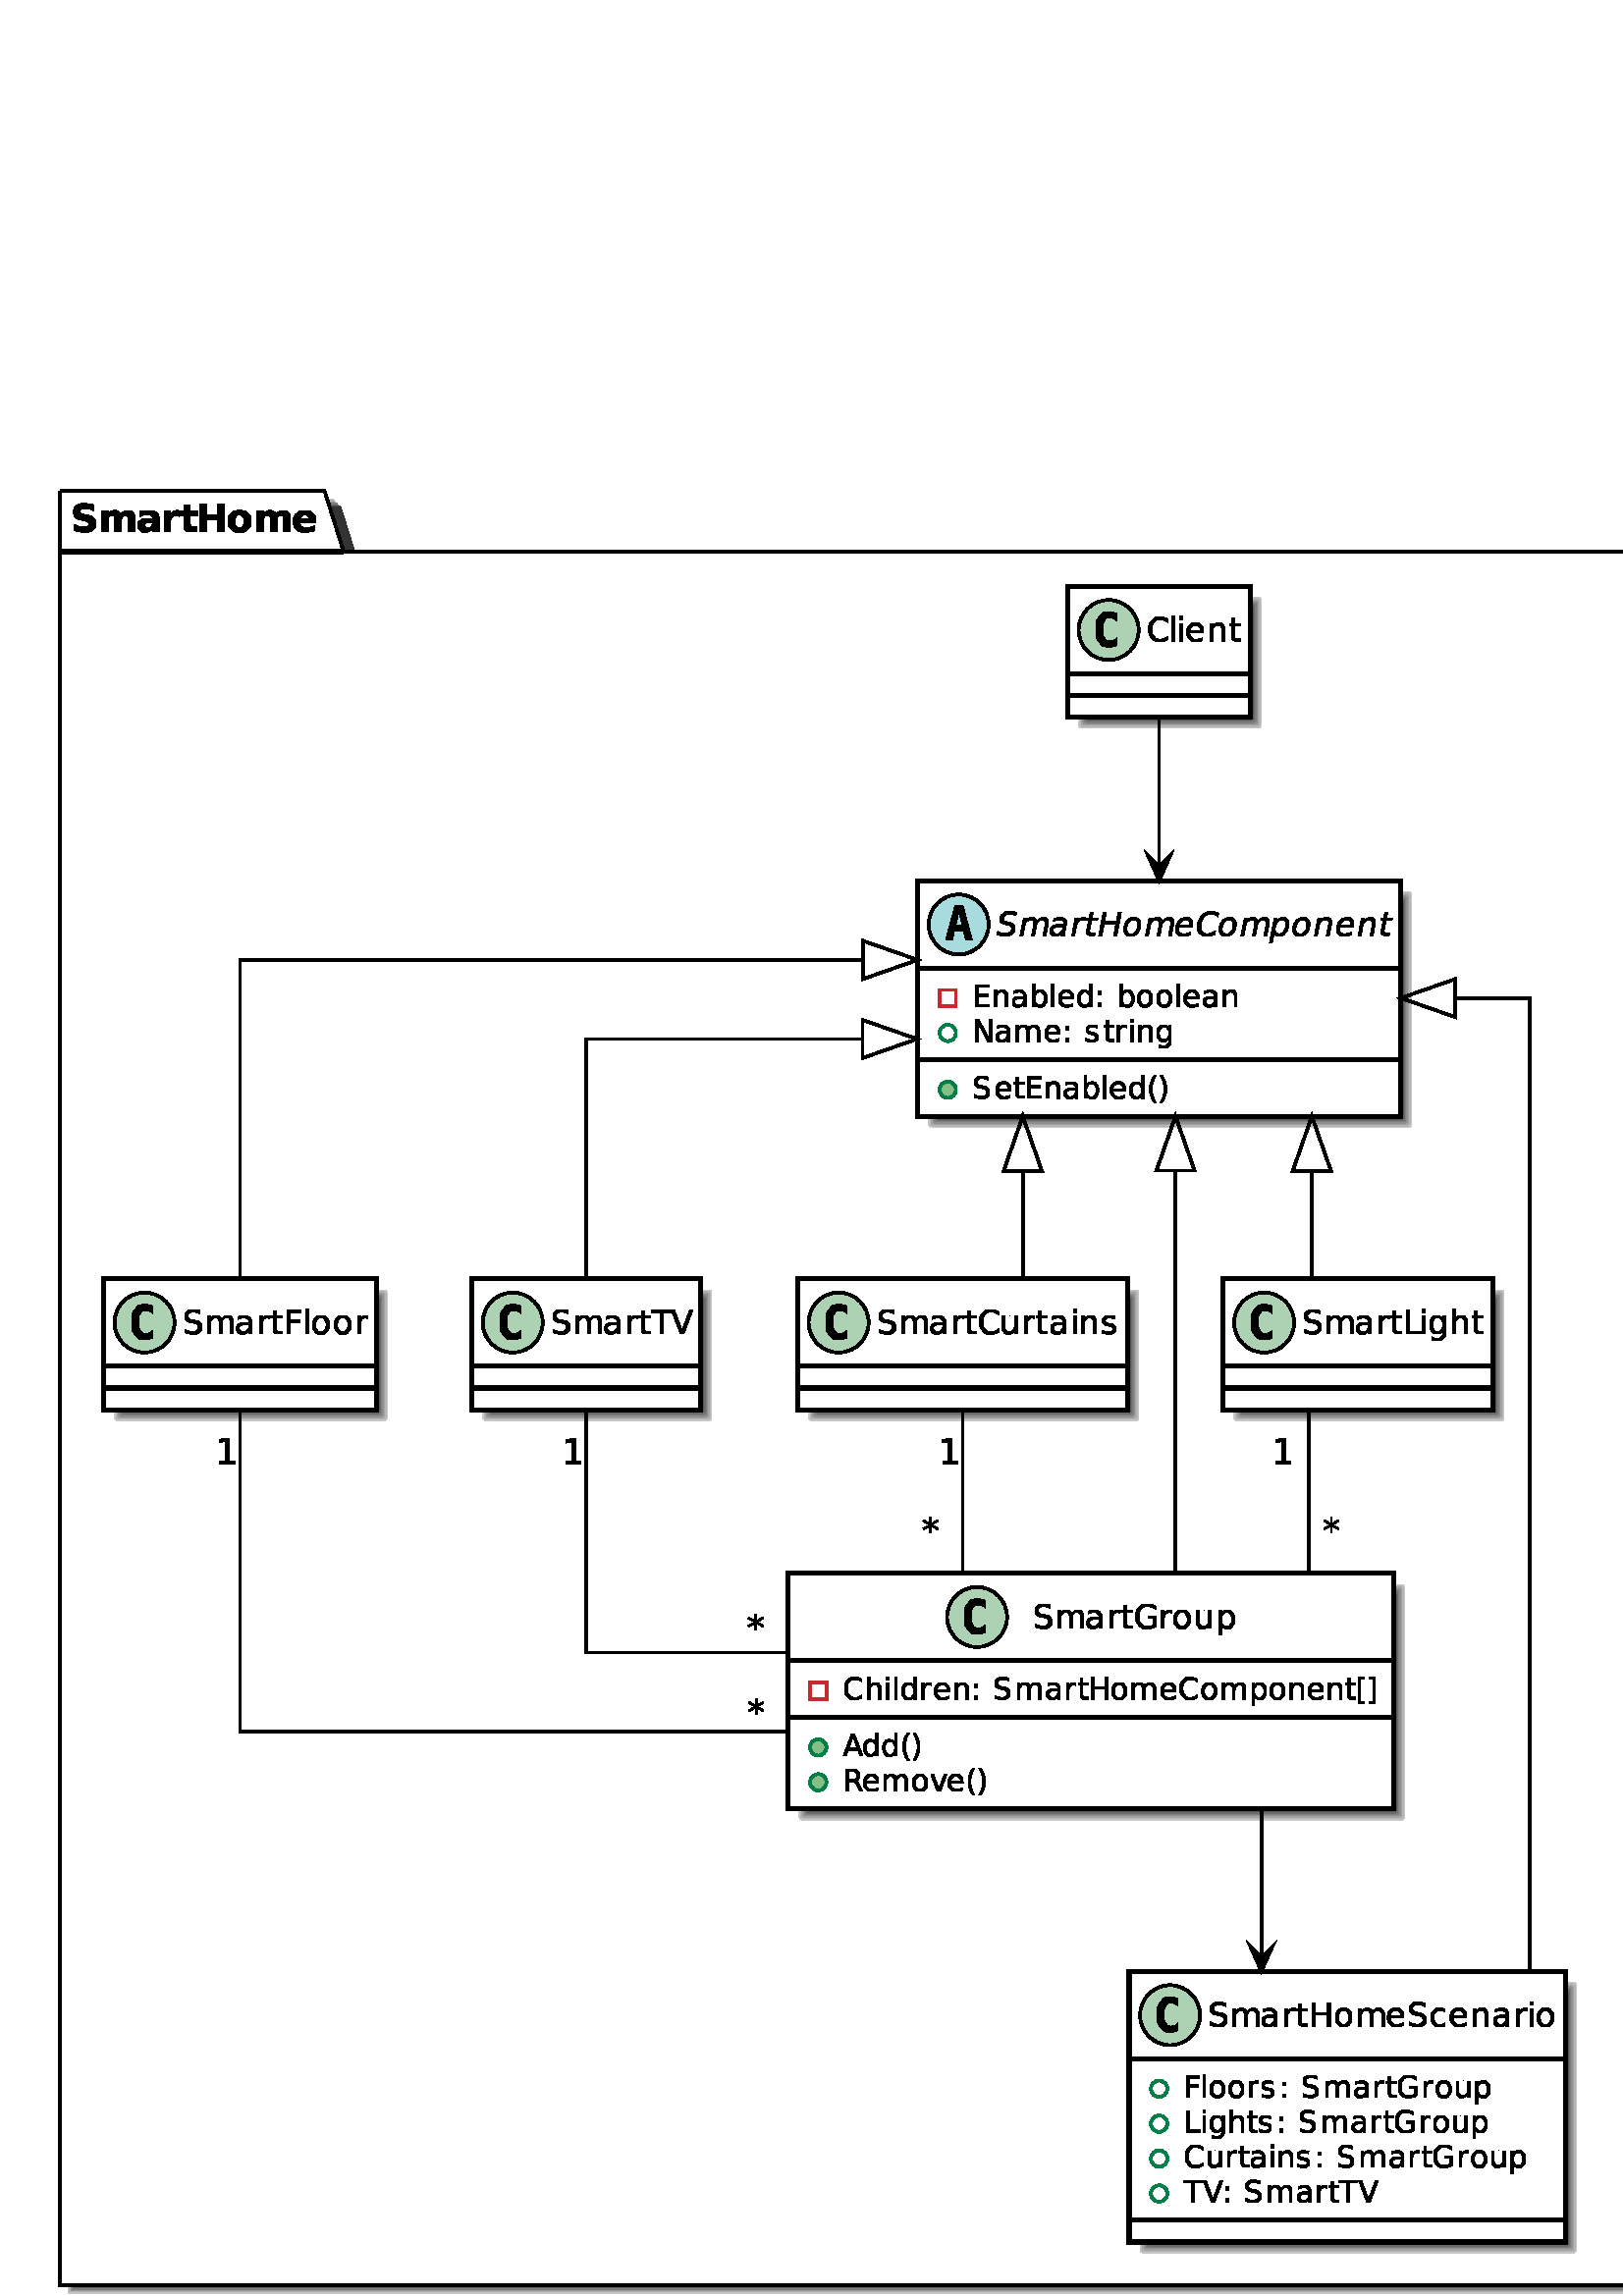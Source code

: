 %!PS-Adobe-3.0 EPSF-3.0
%%BoundingBox: 0 0 642 686
%%ColorUsage: Color
%%Origin: 0 0
%%EndComments

gsave
0 686 translate
.01 -.01 scale
/simplerect {
newpath moveto 1 index 0 rlineto
0 exch rlineto
neg 0 rlineto
} def
/roundrect {
newpath
dup 3 index add 2 index 2 index add 2 index 180 270 arc
2 index 5 index add 1 index sub 2 index 2 index add 2 index 270 0 arc
2 index 5 index add 1 index sub 2 index 5 index add 2 index sub 2 index 0 90 arc
dup 3 index add 2 index 5 index add 2 index sub 2 index 90 180 arc
pop pop pop pop pop 
} def
/rquadto {
3 index 3 index 4 2 roll rcurveto
} def
/P$m {
-21 115 rlineto
-59 -31 -118 -46 rquadto
-57 -17 -112 -17 rquadto
-106 0 -168 46 rquadto
-62 46 -62 123 rquadto
0 42 23 65 rquadto
23 21 118 46 rquadto
71 17 rlineto
118 31 165 79 rquadto
46 46 46 134 rquadto
0 131 -104 215 rquadto
-103 82 -271 82 rquadto
-70 0 -140 -14 rquadto
-70 -14 -140 -42 rquadto
23 -121 rlineto
65 40 129 60 rquadto
65 20 131 20 rquadto
110 0 176 -48 rquadto
67 -50 67 -128 rquadto
0 -53 -26 -79 rquadto
-26 -28 -114 -50 rquadto
-71 -18 rlineto
-120 -31 -165 -71 rquadto
-43 -42 -43 -117 rquadto
0 -129 100 -212 rquadto
101 -84 262 -84 rquadto
62 0 123 10 rquadto
62 10 123 32 rquadto
} def
/P$k {
-115 507 rlineto
232 0 rlineto
-117 -507 rlineto
closepath
} def
/P$o {
-73 375 rlineto
-107 0 rlineto
18 -100 rlineto
-46 59 -107 89 rquadto
-60 28 -134 28 rquadto
-84 0 -137 -51 rquadto
-53 -51 -53 -131 rquadto
0 -115 90 -181 rquadto
92 -67 253 -67 rquadto
150 0 rlineto
6 -29 rlineto
1 -4 1 -9 rquadto
0 -6 0 -17 rquadto
0 -53 -42 -81 rquadto
-42 -29 -118 -29 rquadto
-53 0 -109 14 rquadto
-54 14 -112 40 rquadto
18 -100 rlineto
60 -23 118 -34 rquadto
57 -10 112 -10 rquadto
115 0 176 50 rquadto
60 50 60 146 rquadto
0 18 -3 45 rquadto
-3 26 -7 54 rquadto
closepath
} def
/P$32 {
0 170 rlineto
203 0 rlineto
0 76 rlineto
-203 0 rlineto
0 326 rlineto
0 73 20 95 rquadto
20 20 81 20 rquadto
101 0 rlineto
0 82 rlineto
-101 0 rlineto
-114 0 -157 -42 rquadto
-43 -43 -43 -156 rquadto
0 -326 rlineto
-71 0 rlineto
0 -76 rlineto
71 0 rlineto
0 -170 rlineto
100 0 rlineto
closepath
} def
/P$2z {
0 154 -68 228 rquadto
-67 75 -207 75 rquadto
-53 0 -100 -7 rquadto
-45 -7 -89 -23 rquadto
0 -95 rlineto
43 23 85 34 rquadto
42 10 87 10 rquadto
96 0 145 -51 rquadto
48 -50 48 -151 rquadto
0 -50 rlineto
-31 53 -79 79 rquadto
-46 26 -114 26 rquadto
-110 0 -178 -84 rquadto
-67 -84 -67 -223 rquadto
0 -139 67 -223 rquadto
67 -84 178 -84 rquadto
67 0 114 26 rquadto
48 25 79 78 rquadto
0 -90 rlineto
98 0 rlineto
0 526 rlineto
} def
/P$14 {
-118 0 -165 28 rquadto
-45 28 -45 93 rquadto
0 51 34 82 rquadto
34 31 93 31 rquadto
82 0 131 -57 rquadto
50 -59 50 -154 rquadto
0 -23 rlineto
-98 0 rlineto
closepath
} def
/P$1z {
0 185 rlineto
221 0 rlineto
0 84 rlineto
-221 0 rlineto
0 356 rlineto
0 79 21 103 rquadto
21 21 89 21 rquadto
110 0 rlineto
0 90 rlineto
-110 0 rlineto
-125 0 -173 -46 rquadto
-46 -46 -46 -168 rquadto
0 -356 rlineto
-78 0 rlineto
0 -84 rlineto
78 0 rlineto
0 -185 rlineto
109 0 rlineto
} def
/P$2k {
0 -109 -45 -170 rquadto
-45 -62 -123 -62 rquadto
-78 0 -123 62 rquadto
-43 60 -43 170 rquadto
0 109 43 171 rquadto
45 60 123 60 rquadto
78 0 123 -60 rquadto
45 -62 45 -171 rquadto
} def
/P$20 {
503 0 rlineto
0 100 rlineto
-384 0 rlineto
0 257 rlineto
346 0 rlineto
0 100 rlineto
-346 0 rlineto
0 417 rlineto
-118 0 rlineto
0 -875 rlineto
} def
/P$d {
107 0 rlineto
0 912 rlineto
-107 0 rlineto
0 -912 rlineto
} def
/P$2q {
0 284 rlineto
135 0 rlineto
78 0 117 -35 rquadto
40 -35 40 -106 rquadto
0 -70 -40 -106 rquadto
-39 -35 -117 -35 rquadto
-135 0 rlineto
} def
/P$30 {
678 0 rlineto
0 90 rlineto
-284 0 rlineto
0 710 rlineto
-109 0 rlineto
0 -710 rlineto
-284 0 rlineto
0 -90 rlineto
} def
/P$1i {
146 0 rlineto
354 670 rlineto
0 -670 rlineto
106 0 rlineto
0 801 rlineto
-146 0 rlineto
-356 -670 rlineto
0 670 rlineto
-104 0 rlineto
0 -801 rlineto
} def
/P$2r {
104 0 rlineto
187 504 rlineto
189 -504 rlineto
104 0 rlineto
-226 601 rlineto
-134 0 rlineto
-225 -601 rlineto
} def
/P$1s {
-71 123 -106 245 rquadto
-34 120 -34 243 rquadto
0 123 34 245 rquadto
35 121 106 245 rquadto
-85 0 rlineto
-79 -126 -120 -248 rquadto
-39 -121 -39 -242 rquadto
0 -120 39 -240 rquadto
39 -121 120 -248 rquadto
85 0 rlineto
} def
/P$9 {
0 68 rlineto
-571 0 rlineto
9 85 62 129 rquadto
53 43 148 43 rquadto
78 0 159 -23 rquadto
81 -23 165 -70 rquadto
0 189 rlineto
-85 32 -173 50 rquadto
-85 17 -173 17 rquadto
-207 0 -323 -106 rquadto
-114 -106 -114 -296 rquadto
0 -185 112 -293 rquadto
112 -107 310 -107 rquadto
181 0 289 109 rquadto
107 107 107 290 rquadto
closepath
} def
/P$2 {
-76 0 -115 26 rquadto
-39 26 -39 76 rquadto
0 46 31 73 rquadto
31 26 87 26 rquadto
68 0 115 -50 rquadto
46 -50 46 -125 rquadto
0 -28 rlineto
-126 0 rlineto
closepath
} def
/P$1p {
0 -107 -45 -165 rquadto
-43 -59 -123 -59 rquadto
-79 0 -125 59 rquadto
-43 57 -43 165 rquadto
0 106 43 165 rquadto
45 59 125 59 rquadto
79 0 123 -59 rquadto
45 -59 45 -165 rquadto
closepath
} def
/P$2u {
140 0 220 92 rquadto
81 90 81 251 rquadto
0 160 -81 253 rquadto
-79 92 -220 92 rquadto
-140 0 -221 -92 rquadto
-79 -92 -79 -253 rquadto
0 -160 79 -251 rquadto
81 -92 221 -92 rquadto
closepath
} def
/P$g {
0 51 rlineto
-496 0 rlineto
7 112 67 170 rquadto
60 57 167 57 rquadto
62 0 120 -14 rquadto
59 -15 117 -46 rquadto
0 103 rlineto
-59 23 -120 35 rquadto
-60 14 -123 14 rquadto
-156 0 -248 -90 rquadto
-92 -92 -92 -248 rquadto
0 -160 87 -254 rquadto
87 -95 234 -95 rquadto
132 0 209 85 rquadto
78 84 78 231 rquadto
closepath
} def
/P$0 {
0 217 rlineto
-84 -37 -164 -56 rquadto
-79 -20 -151 -20 rquadto
-93 0 -139 26 rquadto
-45 25 -45 79 rquadto
0 42 29 65 rquadto
31 21 110 37 rquadto
112 23 rlineto
170 34 242 104 rquadto
71 68 71 196 rquadto
0 168 -100 251 rquadto
-100 82 -306 82 rquadto
-96 0 -195 -18 rquadto
-96 -18 -195 -54 rquadto
0 -221 rlineto
98 51 189 78 rquadto
90 26 176 26 rquadto
85 0 131 -28 rquadto
45 -29 45 -82 rquadto
0 -48 -31 -73 rquadto
-29 -26 -123 -46 rquadto
-101 -23 rlineto
-153 -32 -225 -104 rquadto
-70 -71 -70 -192 rquadto
0 -153 98 -234 rquadto
98 -82 282 -82 rquadto
84 0 173 12 rquadto
89 12 184 37 rquadto
} def
/P$2o {
123 0 rlineto
306 801 rlineto
-112 0 rlineto
-73 -206 rlineto
-362 0 rlineto
-71 206 rlineto
-114 0 rlineto
304 -801 rlineto
} def
/P$18 {
100 0 rlineto
0 835 rlineto
-100 0 rlineto
0 -835 rlineto
} def
/P$35 {
-228 123 rlineto
228 123 rlineto
-35 62 rlineto
-214 -128 rlineto
0 239 rlineto
-71 0 rlineto
0 -239 rlineto
-214 128 rlineto
-35 -62 rlineto
228 -123 rlineto
-228 -123 rlineto
35 -62 rlineto
214 129 rlineto
0 -240 rlineto
71 0 rlineto
0 240 rlineto
214 -129 rlineto
35 62 rlineto
closepath
} def
/P$f {
107 0 rlineto
0 137 rlineto
-107 0 rlineto
0 -137 rlineto
} def
/P$13 {
0 362 rlineto
-98 0 rlineto
0 -359 rlineto
0 -85 -32 -128 rquadto
-32 -42 -100 -42 rquadto
-79 0 -126 51 rquadto
-45 50 -45 137 rquadto
0 340 rlineto
-100 0 rlineto
0 -601 rlineto
100 0 rlineto
0 93 rlineto
34 -54 82 -81 rquadto
48 -26 110 -26 rquadto
103 0 156 64 rquadto
53 64 53 189 rquadto
} def
/P$w {
-501 0 rlineto
-3 23 -4 35 rquadto
0 12 0 21 rquadto
0 81 50 126 rquadto
50 43 140 43 rquadto
70 0 132 -15 rquadto
64 -15 117 -45 rquadto
-20 106 rlineto
-57 23 -120 34 rquadto
-60 12 -125 12 rquadto
-137 0 -210 -65 rquadto
-73 -65 -73 -185 rquadto
0 -101 35 -189 rquadto
37 -89 109 -157 rquadto
45 -43 107 -67 rquadto
62 -23 134 -23 rquadto
110 0 176 67 rquadto
65 65 65 178 rquadto
0 28 -3 59 rquadto
-3 29 -10 64 rquadto
} def
/P$2l {
226 0 rlineto
0 76 rlineto
-128 0 rlineto
0 828 rlineto
128 0 rlineto
0 76 rlineto
-226 0 rlineto
0 -981 rlineto
} def
/P$1o {
100 0 rlineto
0 125 rlineto
-100 0 rlineto
0 -125 rlineto
} def
/P$15 {
0 343 rlineto
-98 0 rlineto
0 -90 rlineto
-32 54 -84 81 rquadto
-50 25 -123 25 rquadto
-92 0 -146 -51 rquadto
-54 -51 -54 -139 rquadto
0 -101 67 -153 rquadto
68 -51 204 -51 rquadto
137 0 rlineto
0 -9 rlineto
0 -68 -45 -106 rquadto
-43 -37 -125 -37 rquadto
-51 0 -101 12 rquadto
-48 12 -93 37 rquadto
0 -90 rlineto
54 -21 106 -31 rquadto
51 -10 98 -10 rquadto
131 0 195 67 rquadto
64 67 64 204 rquadto
} def
/P$2t {
0 101 rlineto
-46 -26 -92 -39 rquadto
-45 -12 -92 -12 rquadto
-106 0 -164 67 rquadto
-57 65 -57 185 rquadto
0 120 57 187 rquadto
57 65 164 65 rquadto
46 0 92 -12 rquadto
45 -12 92 -37 rquadto
0 100 rlineto
-45 20 -93 31 rquadto
-48 10 -103 10 rquadto
-148 0 -235 -92 rquadto
-87 -93 -87 -253 rquadto
0 -159 87 -251 rquadto
89 -92 243 -92 rquadto
48 0 95 10 rquadto
48 9 93 29 rquadto
} def
/P$7 {
-81 0 -123 59 rquadto
-42 57 -42 167 rquadto
0 110 42 170 rquadto
42 57 123 57 rquadto
81 0 123 -57 rquadto
42 -59 42 -170 rquadto
0 -109 -42 -167 rquadto
-42 -59 -123 -59 rquadto
closepath
} def
/P$2a {
0 -117 -48 -181 rquadto
-48 -64 -135 -64 rquadto
-85 0 -134 64 rquadto
-48 64 -48 181 rquadto
0 117 48 181 rquadto
48 64 134 64 rquadto
87 0 135 -64 rquadto
48 -64 48 -181 rquadto
closepath
} def
/P$r {
-17 84 rlineto
-214 0 rlineto
-70 356 rlineto
-3 18 -4 32 rquadto
-1 14 -1 20 rquadto
0 37 21 54 rquadto
21 17 71 17 rquadto
109 0 rlineto
-18 90 rlineto
-103 0 rlineto
-95 0 -142 -37 rquadto
-46 -37 -46 -114 rquadto
0 -12 1 -28 rquadto
1 -17 4 -35 rquadto
70 -356 rlineto
-92 0 rlineto
17 -84 rlineto
89 0 rlineto
37 -185 rlineto
107 0 rlineto
-35 185 rlineto
215 0 rlineto
} def
/P$24 {
739 0 rlineto
0 100 rlineto
-309 0 rlineto
0 775 rlineto
-118 0 rlineto
0 -775 rlineto
-310 0 rlineto
0 -100 rlineto
closepath
} def
/P$2i {
109 0 rlineto
0 328 rlineto
393 0 rlineto
0 -328 rlineto
107 0 rlineto
0 801 rlineto
-107 0 rlineto
0 -381 rlineto
-393 0 rlineto
0 381 rlineto
-109 0 rlineto
0 -801 rlineto
} def
/P$h {
-1 -87 -50 -140 rquadto
-48 -53 -128 -53 rquadto
-90 0 -145 51 rquadto
-53 51 -60 143 rquadto
384 -1 rlineto
} def
/P$28 {
0 103 rlineto
-45 -23 -95 -34 rquadto
-48 -12 -101 -12 rquadto
-79 0 -120 25 rquadto
-40 23 -40 73 rquadto
0 37 28 59 rquadto
29 20 117 39 rquadto
35 9 rlineto
115 23 164 68 rquadto
48 45 48 125 rquadto
0 92 -73 145 rquadto
-71 53 -198 53 rquadto
-53 0 -110 -10 rquadto
-56 -9 -118 -29 rquadto
0 -112 rlineto
59 31 117 46 rquadto
57 15 115 15 rquadto
75 0 115 -25 rquadto
42 -26 42 -75 rquadto
0 -43 -29 -67 rquadto
-29 -23 -129 -45 rquadto
-37 -7 rlineto
-100 -21 -145 -65 rquadto
-43 -43 -43 -118 rquadto
0 -93 65 -143 rquadto
65 -50 185 -50 rquadto
59 0 112 9 rquadto
53 7 96 25 rquadto
closepath
} def
/P$x {
-25 125 rlineto
-56 -56 -118 -84 rquadto
-62 -28 -135 -28 rquadto
-100 0 -176 48 rquadto
-75 48 -131 146 rquadto
-34 62 -53 134 rquadto
-18 70 -18 142 rquadto
0 118 60 181 rquadto
62 62 181 62 rquadto
81 0 156 -25 rquadto
75 -26 145 -78 rquadto
-26 139 rlineto
-70 29 -142 45 rquadto
-70 15 -142 15 rquadto
-168 0 -264 -90 rquadto
-93 -92 -93 -254 rquadto
0 -104 35 -204 rquadto
35 -101 104 -184 rquadto
70 -89 162 -131 rquadto
92 -42 214 -42 rquadto
75 0 142 21 rquadto
67 20 125 60 rquadto
} def
/P$33 {
-304 -801 rlineto
112 0 rlineto
254 675 rlineto
254 -675 rlineto
112 0 rlineto
-306 801 rlineto
-123 0 rlineto
closepath
} def
/P$1m {
-15 -9 -35 -14 rquadto
-18 -4 -42 -4 rquadto
-84 0 -129 54 rquadto
-43 54 -43 156 rquadto
0 317 rlineto
-100 0 rlineto
0 -601 rlineto
100 0 rlineto
0 93 rlineto
29 -54 79 -81 rquadto
50 -26 121 -26 rquadto
10 0 21 1 rquadto
12 0 28 3 rquadto
0 101 rlineto
} def
/P$1t {
85 0 rlineto
81 126 120 248 rquadto
40 120 40 240 rquadto
0 120 -40 242 rquadto
-39 121 -120 248 rquadto
-85 0 rlineto
71 -123 106 -245 rquadto
35 -121 35 -245 rquadto
0 -123 -35 -243 rquadto
-34 -121 -106 -245 rquadto
closepath
} def
/P$1r {
0 104 rlineto
-62 -29 -117 -43 rquadto
-54 -14 -106 -14 rquadto
-87 0 -135 34 rquadto
-48 34 -48 96 rquadto
0 53 31 81 rquadto
32 26 121 43 rquadto
65 12 rlineto
121 23 179 82 rquadto
57 57 57 154 rquadto
0 117 -78 178 rquadto
-78 59 -229 59 rquadto
-56 0 -121 -14 rquadto
-64 -12 -132 -37 rquadto
0 -110 rlineto
67 37 129 56 rquadto
64 18 125 18 rquadto
93 0 143 -35 rquadto
50 -37 50 -104 rquadto
0 -59 -35 -92 rquadto
-35 -34 -118 -51 rquadto
-65 -12 rlineto
-121 -23 -176 -75 rquadto
-54 -51 -54 -143 rquadto
0 -106 75 -167 rquadto
75 -62 207 -62 rquadto
56 0 114 10 rquadto
59 10 120 31 rquadto
} def
/P$12 {
507 0 rlineto
0 90 rlineto
-398 0 rlineto
0 237 rlineto
381 0 rlineto
0 92 rlineto
-381 0 rlineto
0 290 rlineto
407 0 rlineto
0 90 rlineto
-517 0 rlineto
0 -801 rlineto
} def
/P$4 {
-31 -14 -64 -20 rquadto
-31 -7 -64 -7 rquadto
-93 0 -145 60 rquadto
-50 59 -50 171 rquadto
0 353 rlineto
-245 0 rlineto
0 -765 rlineto
245 0 rlineto
0 125 rlineto
46 -75 107 -109 rquadto
60 -34 146 -34 rquadto
12 0 26 1 rquadto
14 0 42 4 rquadto
0 220 rlineto
} def
/P$25 {
-334 -875 rlineto
123 0 rlineto
278 735 rlineto
276 -735 rlineto
123 0 rlineto
-332 875 rlineto
-134 0 rlineto
closepath
} def
/P$2x {
0 -364 rlineto
98 0 rlineto
0 360 rlineto
0 84 32 128 rquadto
34 42 100 42 rquadto
81 0 126 -50 rquadto
46 -51 46 -140 rquadto
0 -340 rlineto
98 0 rlineto
0 601 rlineto
-98 0 rlineto
0 -92 rlineto
-35 54 -84 81 rquadto
-46 26 -109 26 rquadto
-103 0 -157 -64 rquadto
-53 -65 -53 -189 rquadto
closepath
} def
/P$26 {
0 -396 rlineto
107 0 rlineto
0 393 rlineto
0 92 35 139 rquadto
37 46 109 46 rquadto
87 0 137 -54 rquadto
51 -56 51 -153 rquadto
0 -371 rlineto
107 0 rlineto
0 656 rlineto
-107 0 rlineto
0 -101 rlineto
-39 60 -90 90 rquadto
-51 28 -120 28 rquadto
-114 0 -173 -70 rquadto
-57 -70 -57 -206 rquadto
closepath
} def
/P$29 {
118 0 rlineto
0 775 rlineto
426 0 rlineto
0 100 rlineto
-545 0 rlineto
0 -875 rlineto
} def
/P$q {
-15 -9 -37 -14 rquadto
-20 -4 -43 -4 rquadto
-87 0 -151 65 rquadto
-64 65 -85 175 rquadto
-65 334 rlineto
-107 0 rlineto
128 -656 rlineto
107 0 rlineto
-20 101 rlineto
42 -56 101 -85 rquadto
60 -31 128 -31 rquadto
17 0 34 1 rquadto
17 1 34 6 rquadto
-21 107 rlineto
} def
/P$1c {
0 109 45 171 rquadto
45 60 123 60 rquadto
78 0 123 -60 rquadto
45 -62 45 -171 rquadto
0 -109 -45 -170 rquadto
-45 -62 -123 -62 rquadto
-78 0 -123 62 rquadto
-45 60 -45 170 rquadto
} def
/P$v {
3 -9 3 -18 rquadto
1 -9 1 -20 rquadto
0 -70 -42 -112 rquadto
-42 -42 -114 -42 rquadto
-79 0 -142 51 rquadto
-60 50 -92 143 rquadto
385 -1 rlineto
closepath
} def
/P$1v {
40 -73 96 -107 rquadto
56 -34 132 -34 rquadto
103 0 157 71 rquadto
56 71 56 203 rquadto
0 396 rlineto
-107 0 rlineto
0 -392 rlineto
0 -95 -34 -140 rquadto
-32 -45 -101 -45 rquadto
-84 0 -132 56 rquadto
-48 54 -48 151 rquadto
0 370 rlineto
-107 0 rlineto
0 -392 rlineto
0 -95 -34 -140 rquadto
-32 -45 -103 -45 rquadto
-82 0 -131 56 rquadto
-48 54 -48 151 rquadto
0 370 rlineto
-107 0 rlineto
0 -656 rlineto
107 0 rlineto
0 101 rlineto
37 -59 89 -87 rquadto
51 -29 121 -29 rquadto
71 0 121 35 rquadto
50 35 73 106 rquadto
} def
/P$p {
-107 0 rlineto
-132 0 -196 35 rquadto
-62 34 -62 109 rquadto
0 51 31 81 rquadto
32 28 90 28 rquadto
87 0 153 -62 rquadto
65 -62 87 -168 rquadto
4 -23 rlineto
} def
/P$b {
-57 29 -121 43 rquadto
-64 15 -134 15 rquadto
-250 0 -382 -164 rquadto
-131 -165 -131 -478 rquadto
0 -312 131 -478 rquadto
132 -165 382 -165 rquadto
70 0 134 15 rquadto
65 15 121 45 rquadto
0 271 rlineto
-62 -57 -121 -84 rquadto
-59 -28 -121 -28 rquadto
-134 0 -203 107 rquadto
-68 106 -68 315 rquadto
0 209 68 317 rquadto
68 106 203 106 rquadto
62 0 121 -26 rquadto
59 -28 121 -85 rquadto
0 271 rlineto
closepath
} def
/P$1b {
0 -325 rlineto
98 0 rlineto
0 835 rlineto
-98 0 rlineto
0 -90 rlineto
-31 54 -79 81 rquadto
-46 25 -114 25 rquadto
-107 0 -176 -85 rquadto
-68 -87 -68 -229 rquadto
0 -142 68 -228 rquadto
68 -87 176 -87 rquadto
67 0 114 26 rquadto
48 25 79 78 rquadto
closepath
} def
/P$1n {
100 0 rlineto
0 601 rlineto
-100 0 rlineto
0 -601 rlineto
closepath
} def
/P$1j {
37 -67 89 -98 rquadto
51 -31 121 -31 rquadto
93 0 143 65 rquadto
51 65 51 187 rquadto
0 362 rlineto
-100 0 rlineto
0 -359 rlineto
0 -87 -31 -128 rquadto
-29 -42 -92 -42 rquadto
-76 0 -121 51 rquadto
-43 50 -43 137 rquadto
0 340 rlineto
-100 0 rlineto
0 -359 rlineto
0 -87 -31 -128 rquadto
-29 -42 -93 -42 rquadto
-75 0 -120 51 rquadto
-43 50 -43 137 rquadto
0 340 rlineto
-100 0 rlineto
0 -601 rlineto
100 0 rlineto
0 93 rlineto
32 -56 79 -81 rquadto
48 -26 112 -26 rquadto
65 0 110 32 rquadto
46 32 68 96 rquadto
} def
/P$1k {
0 93 rlineto
-42 -21 -87 -31 rquadto
-45 -10 -93 -10 rquadto
-73 0 -110 23 rquadto
-35 21 -35 65 rquadto
0 34 26 54 rquadto
26 18 106 37 rquadto
32 7 rlineto
106 21 150 64 rquadto
43 40 43 114 rquadto
0 82 -65 132 rquadto
-65 48 -182 48 rquadto
-48 0 -101 -9 rquadto
-51 -9 -109 -28 rquadto
0 -101 rlineto
54 28 107 42 rquadto
53 14 106 14 rquadto
68 0 106 -23 rquadto
37 -25 37 -67 rquadto
0 -40 -26 -62 rquadto
-26 -21 -118 -40 rquadto
-34 -9 rlineto
-92 -18 -132 -57 rquadto
-40 -40 -40 -110 rquadto
0 -84 59 -129 rquadto
60 -46 171 -46 rquadto
54 0 103 7 rquadto
48 7 89 23 rquadto
} def
/P$5 {
0 217 rlineto
253 0 rlineto
0 175 rlineto
-253 0 rlineto
0 325 rlineto
0 53 20 71 rquadto
21 18 85 18 rquadto
125 0 rlineto
0 175 rlineto
-209 0 rlineto
-145 0 -206 -59 rquadto
-59 -60 -59 -206 rquadto
0 -325 rlineto
-121 0 rlineto
0 -175 rlineto
121 0 rlineto
0 -217 rlineto
243 0 rlineto
} def
/P$2v {
460 0 rlineto
0 90 rlineto
-351 0 rlineto
0 235 rlineto
317 0 rlineto
0 92 rlineto
-317 0 rlineto
0 382 rlineto
-109 0 rlineto
0 -801 rlineto
} def
/P$u {
0 89 37 132 rquadto
37 43 112 43 rquadto
107 0 178 -93 rquadto
71 -95 71 -240 rquadto
0 -84 -37 -128 rquadto
-37 -43 -112 -43 rquadto
-60 0 -107 29 rquadto
-46 28 -84 85 rquadto
-28 43 -43 100 rquadto
-14 54 -14 114 rquadto
} def
/P$1h {
0 362 rlineto
-98 0 rlineto
0 -359 rlineto
0 -85 -32 -128 rquadto
-32 -42 -100 -42 rquadto
-79 0 -126 51 rquadto
-45 50 -45 137 rquadto
0 340 rlineto
-100 0 rlineto
0 -601 rlineto
100 0 rlineto
0 93 rlineto
34 -54 82 -81 rquadto
48 -26 110 -26 rquadto
103 0 156 64 rquadto
53 64 53 189 rquadto
closepath
} def
/P$2j {
0 318 rlineto
-100 0 rlineto
0 -829 rlineto
100 0 rlineto
0 90 rlineto
29 -53 76 -78 rquadto
48 -26 115 -26 rquadto
109 0 176 87 rquadto
68 85 68 228 rquadto
0 142 -68 229 rquadto
-67 85 -176 85 rquadto
-67 0 -115 -25 rquadto
-46 -26 -76 -81 rquadto
closepath
} def
/P$34 {
209 0 rlineto
0 -723 rlineto
-228 45 rlineto
0 -115 rlineto
226 -46 rlineto
129 0 rlineto
0 840 rlineto
209 0 rlineto
0 107 rlineto
-546 0 rlineto
0 -107 rlineto
closepath
} def
/P$2w {
0 -215 rlineto
-176 0 rlineto
0 -89 rlineto
284 0 rlineto
0 343 rlineto
-62 45 -139 68 rquadto
-75 21 -160 21 rquadto
-189 0 -295 -109 rquadto
-104 -110 -104 -306 rquadto
0 -196 104 -306 rquadto
106 -110 295 -110 rquadto
78 0 148 20 rquadto
70 18 129 56 rquadto
0 115 rlineto
-59 -50 -128 -75 rquadto
-67 -26 -142 -26 rquadto
-146 0 -220 82 rquadto
-73 81 -73 243 rquadto
0 162 73 245 rquadto
73 81 220 81 rquadto
57 0 103 -9 rquadto
45 -10 81 -31 rquadto
} def
/P$2p {
35 12 68 51 rquadto
32 37 65 106 rquadto
110 218 rlineto
-117 0 rlineto
-101 -206 rlineto
-40 -79 -78 -106 rquadto
-37 -26 -101 -26 rquadto
-117 0 rlineto
0 339 rlineto
-109 0 rlineto
0 -801 rlineto
245 0 rlineto
137 0 204 57 rquadto
67 56 67 173 rquadto
0 75 -35 125 rquadto
-34 50 -101 68 rquadto
closepath
} def
/P$e {
107 0 rlineto
0 656 rlineto
-107 0 rlineto
0 -656 rlineto
closepath
} def
/P$1y {
-18 -9 -40 -14 rquadto
-20 -6 -46 -6 rquadto
-90 0 -140 59 rquadto
-48 59 -48 171 rquadto
0 345 rlineto
-107 0 rlineto
0 -656 rlineto
107 0 rlineto
0 101 rlineto
34 -59 89 -87 rquadto
54 -29 132 -29 rquadto
10 0 23 1 rquadto
14 1 29 4 rquadto
1 109 rlineto
} def
/P$2y {
109 0 rlineto
0 710 rlineto
389 0 rlineto
0 90 rlineto
-498 0 rlineto
0 -801 rlineto
} def
/P$1u {
0 115 rlineto
-67 -31 -128 -46 rquadto
-59 -17 -114 -17 rquadto
-96 0 -150 37 rquadto
-51 37 -51 107 rquadto
0 57 34 87 rquadto
34 29 132 46 rquadto
70 15 rlineto
132 25 195 89 rquadto
64 62 64 168 rquadto
0 128 -85 193 rquadto
-84 65 -250 65 rquadto
-60 0 -131 -14 rquadto
-70 -14 -145 -42 rquadto
0 -121 rlineto
71 40 140 60 rquadto
70 20 135 20 rquadto
101 0 156 -39 rquadto
56 -40 56 -114 rquadto
0 -64 -40 -100 rquadto
-39 -37 -129 -54 rquadto
-71 -14 rlineto
-132 -26 -192 -82 rquadto
-57 -56 -57 -156 rquadto
0 -117 81 -182 rquadto
81 -67 225 -67 rquadto
62 0 125 10 rquadto
64 10 131 32 rquadto
} def
/P$c {
0 125 rlineto
-60 -56 -128 -82 rquadto
-67 -28 -143 -28 rquadto
-150 0 -229 92 rquadto
-79 92 -79 265 rquadto
0 171 79 264 rquadto
79 92 229 92 rquadto
76 0 143 -28 rquadto
67 -28 128 -82 rquadto
0 123 rlineto
-62 42 -132 64 rquadto
-68 20 -145 20 rquadto
-200 0 -314 -121 rquadto
-114 -121 -114 -331 rquadto
0 -210 114 -332 rquadto
114 -121 314 -121 rquadto
78 0 146 21 rquadto
70 20 131 60 rquadto
} def
/P$2b {
0 167 -75 248 rquadto
-73 82 -228 82 rquadto
-56 0 -107 -9 rquadto
-50 -7 -96 -25 rquadto
0 -104 rlineto
46 25 93 37 rquadto
46 12 93 12 rquadto
106 0 159 -56 rquadto
53 -54 53 -167 rquadto
0 -53 rlineto
-34 57 -85 87 rquadto
-51 28 -125 28 rquadto
-120 0 -195 -92 rquadto
-73 -92 -73 -243 rquadto
0 -151 73 -243 rquadto
75 -92 195 -92 rquadto
73 0 125 29 rquadto
51 28 85 85 rquadto
0 -100 rlineto
107 0 rlineto
0 575 rlineto
} def
/P$s {
118 0 rlineto
-70 359 rlineto
429 0 rlineto
70 -359 rlineto
118 0 rlineto
-170 875 rlineto
-118 0 rlineto
81 -417 rlineto
-429 0 rlineto
-81 417 rlineto
-118 0 rlineto
170 -875 rlineto
} def
/P$10 {
-76 396 rlineto
-109 0 rlineto
78 -392 rlineto
4 -28 7 -48 rquadto
3 -21 3 -32 rquadto
0 -50 -31 -76 rquadto
-31 -28 -87 -28 rquadto
-85 0 -148 57 rquadto
-62 57 -82 156 rquadto
-71 364 rlineto
-107 0 rlineto
126 -656 rlineto
107 0 rlineto
-20 103 rlineto
43 -56 106 -87 rquadto
64 -31 134 -31 rquadto
87 0 134 46 rquadto
48 46 48 131 rquadto
0 21 -3 45 rquadto
-3 23 -7 51 rquadto
} def
/P$27 {
0 0 rlineto
} def
/P$3 {
0 437 rlineto
-246 0 rlineto
0 -114 rlineto
-48 70 -110 103 rquadto
-60 31 -148 31 rquadto
-120 0 -193 -68 rquadto
-73 -70 -73 -181 rquadto
0 -134 92 -196 rquadto
92 -64 290 -64 rquadto
143 0 rlineto
0 -18 rlineto
0 -57 -45 -84 rquadto
-45 -28 -142 -28 rquadto
-79 0 -146 15 rquadto
-67 15 -126 48 rquadto
0 -187 rlineto
79 -18 157 -28 rquadto
79 -10 159 -10 rquadto
207 0 298 82 rquadto
92 81 92 264 rquadto
} def
/P$t {
-115 0 -182 -70 rquadto
-67 -71 -67 -195 rquadto
0 -71 23 -145 rquadto
23 -75 60 -125 rquadto
57 -78 128 -115 rquadto
71 -37 162 -37 rquadto
112 0 181 70 rquadto
68 68 68 181 rquadto
0 78 -23 156 rquadto
-23 76 -59 128 rquadto
-57 78 -129 115 rquadto
-70 37 -162 37 rquadto
closepath
} def
/P$22 {
140 0 220 92 rquadto
81 90 81 251 rquadto
0 160 -81 253 rquadto
-79 92 -220 92 rquadto
-140 0 -221 -92 rquadto
-79 -92 -79 -253 rquadto
0 -160 79 -251 rquadto
81 -92 221 -92 rquadto
} def
/P$2d {
0 -234 rlineto
-193 0 rlineto
0 -98 rlineto
310 0 rlineto
0 376 rlineto
-68 48 -151 73 rquadto
-81 25 -175 25 rquadto
-206 0 -321 -120 rquadto
-115 -120 -115 -332 rquadto
0 -215 115 -334 rquadto
115 -120 321 -120 rquadto
84 0 160 21 rquadto
78 20 143 60 rquadto
0 126 rlineto
-65 -56 -140 -84 rquadto
-73 -28 -154 -28 rquadto
-160 0 -242 90 rquadto
-79 89 -79 267 rquadto
0 176 79 267 rquadto
81 89 242 89 rquadto
62 0 110 -10 rquadto
50 -10 89 -34 rquadto
} def
/P$1f {
-79 0 -126 62 rquadto
-45 62 -45 170 rquadto
0 107 45 170 rquadto
45 60 126 60 rquadto
78 0 123 -60 rquadto
46 -62 46 -170 rquadto
0 -107 -46 -170 rquadto
-45 -62 -123 -62 rquadto
closepath
} def
/P$i {
0 396 rlineto
-107 0 rlineto
0 -392 rlineto
0 -93 -37 -139 rquadto
-35 -46 -107 -46 rquadto
-87 0 -139 56 rquadto
-50 54 -50 151 rquadto
0 370 rlineto
-107 0 rlineto
0 -656 rlineto
107 0 rlineto
0 101 rlineto
39 -59 90 -87 rquadto
53 -29 121 -29 rquadto
112 0 170 70 rquadto
59 68 59 204 rquadto
} def
/P$j {
0 185 rlineto
221 0 rlineto
0 84 rlineto
-221 0 rlineto
0 356 rlineto
0 79 21 103 rquadto
21 21 89 21 rquadto
110 0 rlineto
0 90 rlineto
-110 0 rlineto
-125 0 -173 -46 rquadto
-46 -46 -46 -168 rquadto
0 -356 rlineto
-78 0 rlineto
0 -84 rlineto
78 0 rlineto
0 -185 rlineto
109 0 rlineto
closepath
} def
/P$16 {
0 -109 -45 -170 rquadto
-45 -62 -123 -62 rquadto
-78 0 -123 62 rquadto
-43 60 -43 170 rquadto
0 109 43 171 rquadto
45 60 123 60 rquadto
78 0 123 -60 rquadto
45 -62 45 -171 rquadto
closepath
} def
/P$2m {
0 981 rlineto
-228 0 rlineto
0 -76 rlineto
129 0 rlineto
0 -828 rlineto
-129 0 rlineto
0 -76 rlineto
228 0 rlineto
closepath
} def
/P$n {
-76 396 rlineto
-107 0 rlineto
75 -392 rlineto
4 -25 6 -43 rquadto
3 -18 3 -31 rquadto
0 -53 -29 -81 rquadto
-29 -29 -81 -29 rquadto
-79 0 -140 59 rquadto
-60 57 -79 153 rquadto
-71 365 rlineto
-107 0 rlineto
76 -392 rlineto
4 -21 6 -40 rquadto
3 -18 3 -32 rquadto
0 -53 -29 -82 rquadto
-28 -29 -79 -29 rquadto
-79 0 -142 59 rquadto
-60 57 -79 153 rquadto
-71 365 rlineto
-107 0 rlineto
128 -656 rlineto
107 0 rlineto
-20 101 rlineto
43 -57 103 -87 rquadto
59 -29 126 -29 rquadto
70 0 115 37 rquadto
46 37 56 104 rquadto
50 -70 114 -106 rquadto
65 -35 137 -35 rquadto
84 0 129 48 rquadto
46 48 46 137 rquadto
0 18 -3 42 rquadto
-1 23 -6 46 rquadto
} def
/P$1e {
112 0 rlineto
0 135 rlineto
-112 0 rlineto
0 -135 rlineto
} def
/P$1g {
128 0 201 84 rquadto
73 82 73 231 rquadto
0 146 -73 231 rquadto
-73 84 -201 84 rquadto
-129 0 -203 -84 rquadto
-73 -84 -73 -231 rquadto
0 -148 73 -231 rquadto
73 -84 203 -84 rquadto
} def
/P$23 {
-18 -9 -40 -14 rquadto
-20 -6 -46 -6 rquadto
-90 0 -140 59 rquadto
-48 59 -48 171 rquadto
0 345 rlineto
-107 0 rlineto
0 -656 rlineto
107 0 rlineto
0 101 rlineto
34 -59 89 -87 rquadto
54 -29 132 -29 rquadto
10 0 23 1 rquadto
14 1 29 4 rquadto
1 109 rlineto
closepath
} def
/P$z {
43 -57 101 -85 rquadto
59 -29 132 -29 rquadto
100 0 154 65 rquadto
56 65 56 184 rquadto
0 98 -34 185 rquadto
-34 87 -100 157 rquadto
-42 46 -96 71 rquadto
-54 23 -115 23 rquadto
-68 0 -117 -28 rquadto
-46 -29 -70 -87 rquadto
-67 348 rlineto
-107 0 rlineto
176 -906 rlineto
107 0 rlineto
-20 100 rlineto
} def
/P$2f {
0 -118 -50 -185 rquadto
-48 -67 -132 -67 rquadto
-85 0 -135 67 rquadto
-48 67 -48 185 rquadto
0 118 48 187 rquadto
50 67 135 67 rquadto
84 0 132 -67 rquadto
50 -68 50 -187 rquadto
closepath
} def
/P$1q {
0 154 -68 228 rquadto
-67 75 -207 75 rquadto
-53 0 -100 -7 rquadto
-45 -7 -89 -23 rquadto
0 -95 rlineto
43 23 85 34 rquadto
42 10 87 10 rquadto
96 0 145 -51 rquadto
48 -50 48 -151 rquadto
0 -50 rlineto
-31 53 -79 79 rquadto
-46 26 -114 26 rquadto
-110 0 -178 -84 rquadto
-67 -84 -67 -223 rquadto
0 -139 67 -223 rquadto
67 -84 178 -84 rquadto
67 0 114 26 rquadto
48 25 79 78 rquadto
0 -90 rlineto
98 0 rlineto
0 526 rlineto
closepath
} def
/P$31 {
-304 -801 rlineto
112 0 rlineto
254 675 rlineto
254 -675 rlineto
112 0 rlineto
-306 801 rlineto
-123 0 rlineto
} def
/P$17 {
29 -53 76 -78 rquadto
48 -26 115 -26 rquadto
109 0 176 87 rquadto
68 85 68 228 rquadto
0 142 -68 229 rquadto
-67 85 -176 85 rquadto
-67 0 -115 -25 rquadto
-46 -26 -76 -81 rquadto
0 90 rlineto
-100 0 rlineto
0 -835 rlineto
100 0 rlineto
0 325 rlineto
} def
/P$2s {
118 0 rlineto
0 359 rlineto
429 0 rlineto
0 -359 rlineto
118 0 rlineto
0 875 rlineto
-118 0 rlineto
0 -417 rlineto
-429 0 rlineto
0 417 rlineto
-118 0 rlineto
0 -875 rlineto
} def
/P$6 {
264 0 rlineto
0 389 rlineto
387 0 rlineto
0 -389 rlineto
264 0 rlineto
0 1020 rlineto
-264 0 rlineto
0 -432 rlineto
-387 0 rlineto
0 432 rlineto
-264 0 rlineto
0 -1020 rlineto
} def
/P$1l {
0 170 rlineto
203 0 rlineto
0 76 rlineto
-203 0 rlineto
0 326 rlineto
0 73 20 95 rquadto
20 20 81 20 rquadto
101 0 rlineto
0 82 rlineto
-101 0 rlineto
-114 0 -157 -42 rquadto
-43 -43 -43 -156 rquadto
0 -326 rlineto
-71 0 rlineto
0 -76 rlineto
71 0 rlineto
0 -170 rlineto
100 0 rlineto
} def
/P$2c {
0 396 rlineto
-107 0 rlineto
0 -392 rlineto
0 -93 -37 -139 rquadto
-35 -46 -107 -46 rquadto
-87 0 -139 56 rquadto
-50 54 -50 151 rquadto
0 370 rlineto
-107 0 rlineto
0 -912 rlineto
107 0 rlineto
0 357 rlineto
39 -59 90 -87 rquadto
53 -29 121 -29 rquadto
112 0 170 70 rquadto
59 68 59 204 rquadto
} def
/P$1w {
-129 0 -181 29 rquadto
-50 29 -50 101 rquadto
0 57 37 92 rquadto
39 32 103 32 rquadto
90 0 143 -62 rquadto
54 -64 54 -170 rquadto
0 -23 rlineto
-107 0 rlineto
closepath
} def
/P$1a {
0 -81 -45 -129 rquadto
-43 -48 -117 -48 rquadto
-82 0 -132 46 rquadto
-48 46 -56 131 rquadto
351 0 rlineto
} def
/P$2h {
0 362 rlineto
-98 0 rlineto
0 -359 rlineto
0 -85 -32 -128 rquadto
-32 -42 -100 -42 rquadto
-79 0 -126 51 rquadto
-45 50 -45 137 rquadto
0 340 rlineto
-100 0 rlineto
0 -835 rlineto
100 0 rlineto
0 328 rlineto
34 -54 82 -81 rquadto
48 -26 110 -26 rquadto
103 0 156 64 rquadto
53 64 53 189 rquadto
} def
/P$11 {
-17 84 rlineto
-214 0 rlineto
-70 356 rlineto
-3 18 -4 32 rquadto
-1 14 -1 20 rquadto
0 37 21 54 rquadto
21 17 71 17 rquadto
109 0 rlineto
-18 90 rlineto
-103 0 rlineto
-95 0 -142 -37 rquadto
-46 -37 -46 -114 rquadto
0 -12 1 -28 rquadto
1 -17 4 -35 rquadto
70 -356 rlineto
-92 0 rlineto
17 -84 rlineto
89 0 rlineto
37 -185 rlineto
107 0 rlineto
-35 185 rlineto
215 0 rlineto
closepath
} def
/P$1d {
112 0 rlineto
0 135 rlineto
-112 0 rlineto
0 -135 rlineto
closepath
} def
/P$1 {
46 -70 110 -107 rquadto
64 -37 140 -37 rquadto
131 0 200 81 rquadto
70 81 70 237 rquadto
0 465 rlineto
-246 0 rlineto
0 -400 rlineto
1 -7 1 -17 rquadto
0 -9 0 -28 rquadto
0 -81 -23 -117 rquadto
-23 -37 -78 -37 rquadto
-68 0 -107 57 rquadto
-37 57 -39 165 rquadto
0 376 rlineto
-245 0 rlineto
0 -400 rlineto
0 -126 -21 -162 rquadto
-21 -37 -78 -37 rquadto
-70 0 -109 57 rquadto
-37 57 -37 165 rquadto
0 376 rlineto
-246 0 rlineto
0 -765 rlineto
246 0 rlineto
0 112 rlineto
45 -65 103 -98 rquadto
59 -32 129 -32 rquadto
78 0 139 39 rquadto
60 37 92 106 rquadto
} def
/P$19 {
0 48 rlineto
-454 0 rlineto
6 101 60 154 rquadto
54 53 153 53 rquadto
57 0 110 -14 rquadto
53 -14 106 -40 rquadto
0 92 rlineto
-53 23 -109 34 rquadto
-56 12 -112 12 rquadto
-145 0 -229 -82 rquadto
-82 -84 -82 -228 rquadto
0 -146 79 -232 rquadto
79 -87 215 -87 rquadto
120 0 190 78 rquadto
71 78 71 212 rquadto
closepath
} def
/P$a {
0 -70 -40 -112 rquadto
-40 -43 -106 -43 rquadto
-70 0 -115 40 rquadto
-43 39 -54 115 rquadto
317 0 rlineto
closepath
} def
/P$1x {
0 375 rlineto
-107 0 rlineto
0 -100 rlineto
-37 59 -92 89 rquadto
-54 28 -134 28 rquadto
-101 0 -160 -56 rquadto
-59 -57 -59 -151 rquadto
0 -110 73 -167 rquadto
75 -56 221 -56 rquadto
151 0 rlineto
0 -10 rlineto
0 -75 -50 -115 rquadto
-48 -40 -135 -40 rquadto
-56 0 -110 14 rquadto
-53 14 -101 40 rquadto
0 -100 rlineto
59 -23 114 -34 rquadto
56 -10 109 -10 rquadto
142 0 212 73 rquadto
70 73 70 223 rquadto
} def
/P$21 {
-85 0 -137 68 rquadto
-50 67 -50 184 rquadto
0 118 50 185 rquadto
50 67 137 67 rquadto
85 0 135 -67 rquadto
51 -68 51 -185 rquadto
0 -115 -51 -184 rquadto
-50 -68 -135 -68 rquadto
closepath
} def
/P$2g {
0 115 rlineto
-54 -51 -117 -76 rquadto
-60 -25 -131 -25 rquadto
-137 0 -210 84 rquadto
-71 82 -71 242 rquadto
0 157 71 242 rquadto
73 84 210 84 rquadto
70 0 131 -25 rquadto
62 -25 117 -76 rquadto
0 112 rlineto
-56 39 -120 59 rquadto
-62 18 -134 18 rquadto
-181 0 -285 -110 rquadto
-104 -112 -104 -304 rquadto
0 -193 104 -304 rquadto
104 -112 285 -112 rquadto
71 0 135 20 rquadto
64 18 118 56 rquadto
} def
/P$y {
0 -85 -37 -131 rquadto
-37 -45 -107 -45 rquadto
-48 0 -92 25 rquadto
-43 23 -76 70 rquadto
-34 46 -54 112 rquadto
-18 65 -18 129 rquadto
0 81 37 126 rquadto
37 43 106 43 rquadto
51 0 95 -23 rquadto
43 -25 73 -70 rquadto
34 -48 54 -112 rquadto
20 -65 20 -125 rquadto
closepath
} def
/P$l {
298 0 rlineto
335 1239 rlineto
-245 0 rlineto
-76 -306 rlineto
-328 0 rlineto
-75 306 rlineto
-243 0 rlineto
334 -1239 rlineto
closepath
} def
/P$8 {
198 0 309 107 rquadto
110 106 110 293 rquadto
0 189 -110 296 rquadto
-110 106 -309 106 rquadto
-196 0 -309 -106 rquadto
-110 -107 -110 -296 rquadto
0 -187 110 -293 rquadto
112 -107 309 -107 rquadto
} def
/P$2n {
-148 400 rlineto
295 0 rlineto
-146 -400 rlineto
closepath
} def
/P$2e {
0 348 rlineto
-107 0 rlineto
0 -906 rlineto
107 0 rlineto
0 100 rlineto
34 -59 85 -87 rquadto
51 -28 123 -28 rquadto
120 0 195 95 rquadto
75 93 75 248 rquadto
0 154 -75 250 rquadto
-75 95 -195 95 rquadto
-71 0 -123 -28 rquadto
-51 -29 -85 -87 rquadto
closepath
} def
0.78 0.78 0.78 setrgbcolor
newpath
2500 2700 moveto
9700 0 rlineto
700 2229 rlineto
51200 0 rlineto
0 63570 rlineto
-61600 0 rlineto
0 -65800 rlineto
2500 2700 lineto
closepath eofill
0.69 0.69 0.69 setrgbcolor
newpath
2550 2750 moveto
9700 0 rlineto
700 2229 rlineto
51100 0 rlineto
0 63470 rlineto
-61500 0 rlineto
0 -65700 rlineto
2550 2750 lineto
closepath eofill
0.59 0.59 0.59 setrgbcolor
newpath
2600 2800 moveto
9700 0 rlineto
700 2229 rlineto
51000 0 rlineto
0 63370 rlineto
-61400 0 rlineto
0 -65600 rlineto
2600 2800 lineto
closepath eofill
0.49 0.49 0.49 setrgbcolor
newpath
2650 2850 moveto
9700 0 rlineto
700 2229 rlineto
50900 0 rlineto
0 63270 rlineto
-61300 0 rlineto
0 -65500 rlineto
2650 2850 lineto
closepath eofill
0.39 0.39 0.39 setrgbcolor
newpath
2700 2900 moveto
9700 0 rlineto
700 2229 rlineto
50800 0 rlineto
0 63170 rlineto
-61200 0 rlineto
0 -65400 rlineto
2700 2900 lineto
closepath eofill
0.29 0.29 0.29 setrgbcolor
newpath
2750 2950 moveto
9700 0 rlineto
700 2229 rlineto
50700 0 rlineto
0 63070 rlineto
-61100 0 rlineto
0 -65300 rlineto
2750 2950 lineto
closepath eofill
0.2 0.2 0.2 setrgbcolor
newpath
2800 3000 moveto
9700 0 rlineto
700 2229 rlineto
50600 0 rlineto
0 62970 rlineto
-61000 0 rlineto
0 -65200 rlineto
2800 3000 lineto
closepath eofill
1 1 1 setrgbcolor
newpath
2200 2400 moveto
9700 0 rlineto
700 2229 rlineto
51200 0 rlineto
0 63570 rlineto
-61600 0 rlineto
0 -65800 rlineto
2200 2400 lineto
closepath eofill
100 setlinewidth
0 0 0 setrgbcolor
newpath
2200 2400 moveto
9700 0 rlineto
700 2229 rlineto
51200 0 rlineto
0 63570 rlineto
-61600 0 rlineto
0 -65800 rlineto
2200 2400 lineto
closepath stroke
150 setlinewidth
0 0 0 setrgbcolor
newpath
2200 4629 moveto
10400 0 rlineto
stroke
0 setlinewidth
[] 0 setdash
0 0 0 setrgbcolor
newpath
3439 2910 moveto
P$0
fill
0 setlinewidth
[] 0 setdash
0 0 0 setrgbcolor
newpath
4426 3260 moveto
P$1
fill
0 setlinewidth
[] 0 setdash
0 0 0 setrgbcolor
newpath
5460 3554 moveto
P$2
5834 3462 moveto
P$3
fill
0 setlinewidth
[] 0 setdash
0 0 0 setrgbcolor
newpath
6585 3341 moveto
P$4
fill
0 setlinewidth
[] 0 setdash
0 0 0 setrgbcolor
newpath
6984 2916 moveto
P$5
fill
0 setlinewidth
[] 0 setdash
0 0 0 setrgbcolor
newpath
7328 2879 moveto
P$6
fill
0 setlinewidth
[] 0 setdash
0 0 0 setrgbcolor
newpath
8781 3290 moveto
P$7
8781 3115 moveto
P$8
fill
0 setlinewidth
[] 0 setdash
0 0 0 setrgbcolor
newpath
10126 3260 moveto
P$1
fill
0 setlinewidth
[] 0 setdash
0 0 0 setrgbcolor
newpath
11581 3515 moveto
P$9
11329 3433 moveto
P$a
fill
0.78 0.78 0.78 setrgbcolor
6700 4800 39550 6300 100 roundrect
closepath eofill
0.71 0.71 0.71 setrgbcolor
6600 4700 39600 6350 100 roundrect
closepath eofill
0.64 0.64 0.64 setrgbcolor
6500 4600 39650 6400 100 roundrect
closepath eofill
0.56 0.56 0.56 setrgbcolor
6400 4500 39700 6450 100 roundrect
closepath eofill
0.49 0.49 0.49 setrgbcolor
6300 4400 39750 6500 100 roundrect
closepath eofill
0.42 0.42 0.42 setrgbcolor
6200 4300 39800 6550 100 roundrect
closepath eofill
0.34 0.34 0.34 setrgbcolor
6100 4200 39850 6600 100 roundrect
closepath eofill
0.27 0.27 0.27 setrgbcolor
6000 4100 39900 6650 100 roundrect
closepath eofill
0.2 0.2 0.2 setrgbcolor
5900 4000 39950 6700 100 roundrect
closepath eofill
1 1 1 setrgbcolor
6700 4800 39150 5900 simplerect
closepath eofill
150 setlinewidth
0 0 0 setrgbcolor
6700 4800 39150 5900 simplerect
closepath stroke
0.68 0.82 0.7 setrgbcolor
newpath
40650 7500 1100 0 360 arc
closepath eofill
100 setlinewidth
0 0 0 setrgbcolor
newpath
40650 7500 1100 0 360 arc
closepath stroke
0 setlinewidth
[] 0 setdash
0 0 0 setrgbcolor
newpath
40946 8064 moveto
P$b
fill
0 setlinewidth
[] 0 setdash
0 0 0 setrgbcolor
newpath
42823 7107 moveto
P$c
fill
0 setlinewidth
[] 0 setdash
0 0 0 setrgbcolor
newpath
42962 7002 moveto
P$d
fill
0 setlinewidth
[] 0 setdash
0 0 0 setrgbcolor
newpath
43262 7259 moveto
P$e
43262 7002 moveto
P$f
fill
0 setlinewidth
[] 0 setdash
0 0 0 setrgbcolor
newpath
44125 7560 moveto
P$g
44017 7527 moveto
P$h
fill
0 setlinewidth
[] 0 setdash
0 0 0 setrgbcolor
newpath
44909 7518 moveto
P$i
fill
0 setlinewidth
[] 0 setdash
0 0 0 setrgbcolor
newpath
45270 7073 moveto
P$j
fill
150 setlinewidth
0 0 0 setrgbcolor
newpath
39250 9100 moveto
6500 0 rlineto
stroke
150 setlinewidth
0 0 0 setrgbcolor
newpath
39250 9900 moveto
6500 0 rlineto
stroke
0.78 0.78 0.78 setrgbcolor
17700 8641 34050 17100 100 roundrect
closepath eofill
0.71 0.71 0.71 setrgbcolor
17600 8541 34100 17150 100 roundrect
closepath eofill
0.64 0.64 0.64 setrgbcolor
17500 8441 34150 17200 100 roundrect
closepath eofill
0.56 0.56 0.56 setrgbcolor
17400 8341 34200 17250 100 roundrect
closepath eofill
0.49 0.49 0.49 setrgbcolor
17300 8241 34250 17300 100 roundrect
closepath eofill
0.42 0.42 0.42 setrgbcolor
17200 8141 34300 17350 100 roundrect
closepath eofill
0.34 0.34 0.34 setrgbcolor
17100 8041 34350 17400 100 roundrect
closepath eofill
0.27 0.27 0.27 setrgbcolor
17000 7941 34400 17450 100 roundrect
closepath eofill
0.2 0.2 0.2 setrgbcolor
16900 7841 34450 17500 100 roundrect
closepath eofill
1 1 1 setrgbcolor
17700 8641 33650 16700 simplerect
closepath eofill
150 setlinewidth
0 0 0 setrgbcolor
17700 8641 33650 16700 simplerect
closepath stroke
0.66 0.86 0.87 setrgbcolor
newpath
35150 18300 1100 0 360 arc
closepath eofill
100 setlinewidth
0 0 0 setrgbcolor
newpath
35150 18300 1100 0 360 arc
closepath stroke
0 setlinewidth
[] 0 setdash
0 0 0 setrgbcolor
newpath
35160 17834 moveto
P$k
35012 17610 moveto
P$l
fill
0 setlinewidth
[] 0 setdash
0 0 0 setrgbcolor
newpath
37273 17868 moveto
P$m
fill
0 setlinewidth
[] 0 setdash
0 0 0 setrgbcolor
newpath
38428 18318 moveto
P$n
fill
0 setlinewidth
[] 0 setdash
0 0 0 setrgbcolor
newpath
39095 18340 moveto
P$o
38978 18385 moveto
P$p
fill
0 setlinewidth
[] 0 setdash
0 0 0 setrgbcolor
newpath
39784 18159 moveto
P$q
fill
0 setlinewidth
[] 0 setdash
0 0 0 setrgbcolor
newpath
40257 18059 moveto
P$r
fill
0 setlinewidth
[] 0 setdash
0 0 0 setrgbcolor
newpath
40453 17840 moveto
P$s
fill
0 setlinewidth
[] 0 setdash
0 0 0 setrgbcolor
newpath
41454 18732 moveto
P$t
41317 18463 moveto
P$u
fill
0 setlinewidth
[] 0 setdash
0 0 0 setrgbcolor
newpath
43028 18318 moveto
P$n
fill
0 setlinewidth
[] 0 setdash
0 0 0 setrgbcolor
newpath
43626 18327 moveto
P$v
43720 18412 moveto
P$w
fill
0 setlinewidth
[] 0 setdash
0 0 0 setrgbcolor
newpath
44684 17907 moveto
P$x
fill
0 setlinewidth
[] 0 setdash
0 0 0 setrgbcolor
newpath
44954 18732 moveto
P$t
44817 18463 moveto
P$u
fill
0 setlinewidth
[] 0 setdash
0 0 0 setrgbcolor
newpath
46528 18318 moveto
P$n
fill
0 setlinewidth
[] 0 setdash
0 0 0 setrgbcolor
newpath
47145 18310 moveto
P$y
46810 18159 moveto
P$z
fill
0 setlinewidth
[] 0 setdash
0 0 0 setrgbcolor
newpath
47654 18732 moveto
P$t
47517 18463 moveto
P$u
fill
0 setlinewidth
[] 0 setdash
0 0 0 setrgbcolor
newpath
48818 18318 moveto
P$10
fill
0 setlinewidth
[] 0 setdash
0 0 0 setrgbcolor
newpath
49526 18327 moveto
P$v
49620 18412 moveto
P$w
fill
0 setlinewidth
[] 0 setdash
0 0 0 setrgbcolor
newpath
50418 18318 moveto
P$10
fill
0 setlinewidth
[] 0 setdash
0 0 0 setrgbcolor
newpath
51057 18059 moveto
P$11
fill
150 setlinewidth
0 0 0 setrgbcolor
newpath
33750 19900 moveto
17500 0 rlineto
stroke
100 setlinewidth
0.78 0.16 0.19 setrgbcolor
600 600 34450 20700 simplerect
closepath stroke
0 setlinewidth
[] 0 setdash
0 0 0 setrgbcolor
newpath
35757 20519 moveto
P$12
fill
0 setlinewidth
[] 0 setdash
0 0 0 setrgbcolor
newpath
36953 20958 moveto
P$13
fill
0 setlinewidth
[] 0 setdash
0 0 0 setrgbcolor
newpath
37426 21017 moveto
P$14
37623 20977 moveto
P$15
fill
0 setlinewidth
[] 0 setdash
0 0 0 setrgbcolor
newpath
38285 21021 moveto
P$16
37950 20810 moveto
P$17
fill
0 setlinewidth
[] 0 setdash
0 0 0 setrgbcolor
newpath
38553 20485 moveto
P$18
fill
0 setlinewidth
[] 0 setdash
0 0 0 setrgbcolor
newpath
39368 20996 moveto
P$19
39268 20966 moveto
P$1a
fill
0 setlinewidth
[] 0 setdash
0 0 0 setrgbcolor
newpath
39950 20810 moveto
P$1b
39612 21021 moveto
P$1c
fill
0 setlinewidth
[] 0 setdash
0 0 0 setrgbcolor
newpath
40279 21185 moveto
P$1d
40279 20752 moveto
P$1e
fill
0 setlinewidth
[] 0 setdash
0 0 0 setrgbcolor
newpath
41485 21021 moveto
P$16
41150 20810 moveto
P$17
fill
0 setlinewidth
[] 0 setdash
0 0 0 setrgbcolor
newpath
41987 20788 moveto
P$1f
41987 20705 moveto
P$1g
fill
0 setlinewidth
[] 0 setdash
0 0 0 setrgbcolor
newpath
42687 20788 moveto
P$1f
42687 20705 moveto
P$1g
fill
0 setlinewidth
[] 0 setdash
0 0 0 setrgbcolor
newpath
43153 20485 moveto
P$18
fill
0 setlinewidth
[] 0 setdash
0 0 0 setrgbcolor
newpath
43968 20996 moveto
P$19
43868 20966 moveto
P$1a
fill
0 setlinewidth
[] 0 setdash
0 0 0 setrgbcolor
newpath
44426 21017 moveto
P$14
44623 20977 moveto
P$15
fill
0 setlinewidth
[] 0 setdash
0 0 0 setrgbcolor
newpath
45353 20958 moveto
P$1h
fill
100 setlinewidth
0.01 0.5 0.28 setrgbcolor
newpath
34750 22280 300 0 360 arc
closepath stroke
0 setlinewidth
[] 0 setdash
0 0 0 setrgbcolor
newpath
35757 21799 moveto
P$1i
fill
0 setlinewidth
[] 0 setdash
0 0 0 setrgbcolor
newpath
36826 22298 moveto
P$14
37023 22257 moveto
P$15
fill
0 setlinewidth
[] 0 setdash
0 0 0 setrgbcolor
newpath
37721 22115 moveto
P$1j
fill
0 setlinewidth
[] 0 setdash
0 0 0 setrgbcolor
newpath
38868 22276 moveto
P$19
38768 22246 moveto
P$1a
fill
0 setlinewidth
[] 0 setdash
0 0 0 setrgbcolor
newpath
39079 22465 moveto
P$1d
39079 22032 moveto
P$1e
fill
0 setlinewidth
[] 0 setdash
0 0 0 setrgbcolor
newpath
40237 22017 moveto
P$1k
fill
0 setlinewidth
[] 0 setdash
0 0 0 setrgbcolor
newpath
40651 21829 moveto
P$1l
fill
0 setlinewidth
[] 0 setdash
0 0 0 setrgbcolor
newpath
41301 22092 moveto
P$1m
fill
0 setlinewidth
[] 0 setdash
0 0 0 setrgbcolor
newpath
41453 21999 moveto
P$1n
41453 21765 moveto
P$1o
fill
0 setlinewidth
[] 0 setdash
0 0 0 setrgbcolor
newpath
42253 22239 moveto
P$13
fill
0 setlinewidth
[] 0 setdash
0 0 0 setrgbcolor
newpath
42850 22293 moveto
P$1p
42948 22526 moveto
P$1q
fill
150 setlinewidth
0 0 0 setrgbcolor
newpath
33750 23260 moveto
17500 0 rlineto
stroke
0.52 0.75 0.52 setrgbcolor
newpath
34750 24360 300 0 360 arc
closepath eofill
100 setlinewidth
0.01 0.5 0.28 setrgbcolor
newpath
34750 24360 300 0 360 arc
closepath stroke
0 setlinewidth
[] 0 setdash
0 0 0 setrgbcolor
newpath
36239 23906 moveto
P$1r
fill
0 setlinewidth
[] 0 setdash
0 0 0 setrgbcolor
newpath
37068 24356 moveto
P$19
36968 24327 moveto
P$1a
fill
0 setlinewidth
[] 0 setdash
0 0 0 setrgbcolor
newpath
37351 23910 moveto
P$1l
fill
0 setlinewidth
[] 0 setdash
0 0 0 setrgbcolor
newpath
37657 23880 moveto
P$12
fill
0 setlinewidth
[] 0 setdash
0 0 0 setrgbcolor
newpath
38853 24319 moveto
P$13
fill
0 setlinewidth
[] 0 setdash
0 0 0 setrgbcolor
newpath
39326 24378 moveto
P$14
39523 24338 moveto
P$15
fill
0 setlinewidth
[] 0 setdash
0 0 0 setrgbcolor
newpath
40185 24381 moveto
P$16
39850 24171 moveto
P$17
fill
0 setlinewidth
[] 0 setdash
0 0 0 setrgbcolor
newpath
40453 23846 moveto
P$18
fill
0 setlinewidth
[] 0 setdash
0 0 0 setrgbcolor
newpath
41268 24356 moveto
P$19
41168 24327 moveto
P$1a
fill
0 setlinewidth
[] 0 setdash
0 0 0 setrgbcolor
newpath
41850 24171 moveto
P$1b
41512 24381 moveto
P$1c
fill
0 setlinewidth
[] 0 setdash
0 0 0 setrgbcolor
newpath
42390 23847 moveto
P$1s
fill
0 setlinewidth
[] 0 setdash
0 0 0 setrgbcolor
newpath
42537 23847 moveto
P$1t
fill
0.78 0.78 0.78 setrgbcolor
10000 4800 4200 31700 100 roundrect
closepath eofill
0.71 0.71 0.71 setrgbcolor
9900 4700 4250 31750 100 roundrect
closepath eofill
0.64 0.64 0.64 setrgbcolor
9800 4600 4300 31800 100 roundrect
closepath eofill
0.56 0.56 0.56 setrgbcolor
9700 4500 4350 31850 100 roundrect
closepath eofill
0.49 0.49 0.49 setrgbcolor
9600 4400 4400 31900 100 roundrect
closepath eofill
0.42 0.42 0.42 setrgbcolor
9500 4300 4450 31950 100 roundrect
closepath eofill
0.34 0.34 0.34 setrgbcolor
9400 4200 4500 32000 100 roundrect
closepath eofill
0.27 0.27 0.27 setrgbcolor
9300 4100 4550 32050 100 roundrect
closepath eofill
0.2 0.2 0.2 setrgbcolor
9200 4000 4600 32100 100 roundrect
closepath eofill
1 1 1 setrgbcolor
10000 4800 3800 31300 simplerect
closepath eofill
150 setlinewidth
0 0 0 setrgbcolor
10000 4800 3800 31300 simplerect
closepath stroke
0.68 0.82 0.7 setrgbcolor
newpath
5300 32900 1100 0 360 arc
closepath eofill
100 setlinewidth
0 0 0 setrgbcolor
newpath
5300 32900 1100 0 360 arc
closepath stroke
0 setlinewidth
[] 0 setdash
0 0 0 setrgbcolor
newpath
5596 33464 moveto
P$b
fill
0 setlinewidth
[] 0 setdash
0 0 0 setrgbcolor
newpath
7342 32468 moveto
P$1u
fill
0 setlinewidth
[] 0 setdash
0 0 0 setrgbcolor
newpath
8123 32785 moveto
P$1v
fill
0 setlinewidth
[] 0 setdash
0 0 0 setrgbcolor
newpath
9010 32985 moveto
P$1w
9226 32940 moveto
P$1x
fill
0 setlinewidth
[] 0 setdash
0 0 0 setrgbcolor
newpath
9893 32759 moveto
P$1y
fill
0 setlinewidth
[] 0 setdash
0 0 0 setrgbcolor
newpath
10120 32473 moveto
P$1z
fill
0 setlinewidth
[] 0 setdash
0 0 0 setrgbcolor
newpath
10517 32440 moveto
P$20
fill
0 setlinewidth
[] 0 setdash
0 0 0 setrgbcolor
newpath
11212 32402 moveto
P$d
fill
0 setlinewidth
[] 0 setdash
0 0 0 setrgbcolor
newpath
11767 32734 moveto
P$21
11767 32643 moveto
P$22
fill
0 setlinewidth
[] 0 setdash
0 0 0 setrgbcolor
newpath
12567 32734 moveto
P$21
12567 32643 moveto
P$22
fill
0 setlinewidth
[] 0 setdash
0 0 0 setrgbcolor
newpath
13493 32759 moveto
P$23
fill
150 setlinewidth
0 0 0 setrgbcolor
newpath
3900 34500 moveto
9800 0 rlineto
stroke
150 setlinewidth
0 0 0 setrgbcolor
newpath
3900 35300 moveto
9800 0 rlineto
stroke
0.78 0.78 0.78 setrgbcolor
8400 4800 17700 31700 100 roundrect
closepath eofill
0.71 0.71 0.71 setrgbcolor
8300 4700 17750 31750 100 roundrect
closepath eofill
0.64 0.64 0.64 setrgbcolor
8200 4600 17800 31800 100 roundrect
closepath eofill
0.56 0.56 0.56 setrgbcolor
8100 4500 17850 31850 100 roundrect
closepath eofill
0.49 0.49 0.49 setrgbcolor
8000 4400 17900 31900 100 roundrect
closepath eofill
0.42 0.42 0.42 setrgbcolor
7900 4300 17950 31950 100 roundrect
closepath eofill
0.34 0.34 0.34 setrgbcolor
7800 4200 18000 32000 100 roundrect
closepath eofill
0.27 0.27 0.27 setrgbcolor
7700 4100 18050 32050 100 roundrect
closepath eofill
0.2 0.2 0.2 setrgbcolor
7600 4000 18100 32100 100 roundrect
closepath eofill
1 1 1 setrgbcolor
8400 4800 17300 31300 simplerect
closepath eofill
150 setlinewidth
0 0 0 setrgbcolor
8400 4800 17300 31300 simplerect
closepath stroke
0.68 0.82 0.7 setrgbcolor
newpath
18800 32900 1100 0 360 arc
closepath eofill
100 setlinewidth
0 0 0 setrgbcolor
newpath
18800 32900 1100 0 360 arc
closepath stroke
0 setlinewidth
[] 0 setdash
0 0 0 setrgbcolor
newpath
19096 33464 moveto
P$b
fill
0 setlinewidth
[] 0 setdash
0 0 0 setrgbcolor
newpath
20842 32468 moveto
P$1u
fill
0 setlinewidth
[] 0 setdash
0 0 0 setrgbcolor
newpath
21623 32785 moveto
P$1v
fill
0 setlinewidth
[] 0 setdash
0 0 0 setrgbcolor
newpath
22510 32985 moveto
P$1w
22726 32940 moveto
P$1x
fill
0 setlinewidth
[] 0 setdash
0 0 0 setrgbcolor
newpath
23393 32759 moveto
P$1y
fill
0 setlinewidth
[] 0 setdash
0 0 0 setrgbcolor
newpath
23620 32473 moveto
P$1z
fill
0 setlinewidth
[] 0 setdash
0 0 0 setrgbcolor
newpath
23896 32440 moveto
P$24
24943 33315 moveto
P$25
fill
150 setlinewidth
0 0 0 setrgbcolor
newpath
17400 34500 moveto
8200 0 rlineto
stroke
150 setlinewidth
0 0 0 setrgbcolor
newpath
17400 35300 moveto
8200 0 rlineto
stroke
0.78 0.78 0.78 setrgbcolor
12100 4800 29650 31700 100 roundrect
closepath eofill
0.71 0.71 0.71 setrgbcolor
12000 4700 29700 31750 100 roundrect
closepath eofill
0.64 0.64 0.64 setrgbcolor
11900 4600 29750 31800 100 roundrect
closepath eofill
0.56 0.56 0.56 setrgbcolor
11800 4500 29800 31850 100 roundrect
closepath eofill
0.49 0.49 0.49 setrgbcolor
11700 4400 29850 31900 100 roundrect
closepath eofill
0.42 0.42 0.42 setrgbcolor
11600 4300 29900 31950 100 roundrect
closepath eofill
0.34 0.34 0.34 setrgbcolor
11500 4200 29950 32000 100 roundrect
closepath eofill
0.27 0.27 0.27 setrgbcolor
11400 4100 30000 32050 100 roundrect
closepath eofill
0.2 0.2 0.2 setrgbcolor
11300 4000 30050 32100 100 roundrect
closepath eofill
1 1 1 setrgbcolor
12100 4800 29250 31300 simplerect
closepath eofill
150 setlinewidth
0 0 0 setrgbcolor
12100 4800 29250 31300 simplerect
closepath stroke
0.68 0.82 0.7 setrgbcolor
newpath
30750 32900 1100 0 360 arc
closepath eofill
100 setlinewidth
0 0 0 setrgbcolor
newpath
30750 32900 1100 0 360 arc
closepath stroke
0 setlinewidth
[] 0 setdash
0 0 0 setrgbcolor
newpath
31046 33464 moveto
P$b
fill
0 setlinewidth
[] 0 setdash
0 0 0 setrgbcolor
newpath
32792 32468 moveto
P$1u
fill
0 setlinewidth
[] 0 setdash
0 0 0 setrgbcolor
newpath
33573 32785 moveto
P$1v
fill
0 setlinewidth
[] 0 setdash
0 0 0 setrgbcolor
newpath
34460 32985 moveto
P$1w
34676 32940 moveto
P$1x
fill
0 setlinewidth
[] 0 setdash
0 0 0 setrgbcolor
newpath
35343 32759 moveto
P$1y
fill
0 setlinewidth
[] 0 setdash
0 0 0 setrgbcolor
newpath
35570 32473 moveto
P$1z
fill
0 setlinewidth
[] 0 setdash
0 0 0 setrgbcolor
newpath
36623 32507 moveto
P$c
fill
0 setlinewidth
[] 0 setdash
0 0 0 setrgbcolor
newpath
36751 33056 moveto
P$26
37023 32643 moveto
P$27
fill
0 setlinewidth
[] 0 setdash
0 0 0 setrgbcolor
newpath
37943 32759 moveto
P$1y
fill
0 setlinewidth
[] 0 setdash
0 0 0 setrgbcolor
newpath
38170 32473 moveto
P$1z
fill
0 setlinewidth
[] 0 setdash
0 0 0 setrgbcolor
newpath
38860 32985 moveto
P$1w
39076 32940 moveto
P$1x
fill
0 setlinewidth
[] 0 setdash
0 0 0 setrgbcolor
newpath
39362 32659 moveto
P$e
39362 32402 moveto
P$f
fill
0 setlinewidth
[] 0 setdash
0 0 0 setrgbcolor
newpath
40209 32918 moveto
P$i
fill
0 setlinewidth
[] 0 setdash
0 0 0 setrgbcolor
newpath
40881 32677 moveto
P$28
fill
150 setlinewidth
0 0 0 setrgbcolor
newpath
29350 34500 moveto
11900 0 rlineto
stroke
150 setlinewidth
0 0 0 setrgbcolor
newpath
29350 35300 moveto
11900 0 rlineto
stroke
0.78 0.78 0.78 setrgbcolor
9900 4800 45250 31700 100 roundrect
closepath eofill
0.71 0.71 0.71 setrgbcolor
9800 4700 45300 31750 100 roundrect
closepath eofill
0.64 0.64 0.64 setrgbcolor
9700 4600 45350 31800 100 roundrect
closepath eofill
0.56 0.56 0.56 setrgbcolor
9600 4500 45400 31850 100 roundrect
closepath eofill
0.49 0.49 0.49 setrgbcolor
9500 4400 45450 31900 100 roundrect
closepath eofill
0.42 0.42 0.42 setrgbcolor
9400 4300 45500 31950 100 roundrect
closepath eofill
0.34 0.34 0.34 setrgbcolor
9300 4200 45550 32000 100 roundrect
closepath eofill
0.27 0.27 0.27 setrgbcolor
9200 4100 45600 32050 100 roundrect
closepath eofill
0.2 0.2 0.2 setrgbcolor
9100 4000 45650 32100 100 roundrect
closepath eofill
1 1 1 setrgbcolor
9900 4800 44850 31300 simplerect
closepath eofill
150 setlinewidth
0 0 0 setrgbcolor
9900 4800 44850 31300 simplerect
closepath stroke
0.68 0.82 0.7 setrgbcolor
newpath
46350 32900 1100 0 360 arc
closepath eofill
100 setlinewidth
0 0 0 setrgbcolor
newpath
46350 32900 1100 0 360 arc
closepath stroke
0 setlinewidth
[] 0 setdash
0 0 0 setrgbcolor
newpath
46646 33464 moveto
P$b
fill
0 setlinewidth
[] 0 setdash
0 0 0 setrgbcolor
newpath
48392 32468 moveto
P$1u
fill
0 setlinewidth
[] 0 setdash
0 0 0 setrgbcolor
newpath
49173 32785 moveto
P$1v
fill
0 setlinewidth
[] 0 setdash
0 0 0 setrgbcolor
newpath
50060 32985 moveto
P$1w
50276 32940 moveto
P$1x
fill
0 setlinewidth
[] 0 setdash
0 0 0 setrgbcolor
newpath
50943 32759 moveto
P$1y
fill
0 setlinewidth
[] 0 setdash
0 0 0 setrgbcolor
newpath
51170 32473 moveto
P$1z
fill
0 setlinewidth
[] 0 setdash
0 0 0 setrgbcolor
newpath
51567 32440 moveto
P$29
fill
0 setlinewidth
[] 0 setdash
0 0 0 setrgbcolor
newpath
52162 32659 moveto
P$e
52162 32402 moveto
P$f
fill
0 setlinewidth
[] 0 setdash
0 0 0 setrgbcolor
newpath
52895 32979 moveto
P$2a
53003 33234 moveto
P$2b
fill
0 setlinewidth
[] 0 setdash
0 0 0 setrgbcolor
newpath
53809 32918 moveto
P$2c
fill
0 setlinewidth
[] 0 setdash
0 0 0 setrgbcolor
newpath
54170 32473 moveto
P$j
fill
150 setlinewidth
0 0 0 setrgbcolor
newpath
44950 34500 moveto
9700 0 rlineto
stroke
150 setlinewidth
0 0 0 setrgbcolor
newpath
44950 35300 moveto
9700 0 rlineto
stroke
0.78 0.78 0.78 setrgbcolor
22200 8641 29300 42500 100 roundrect
closepath eofill
0.71 0.71 0.71 setrgbcolor
22100 8541 29350 42550 100 roundrect
closepath eofill
0.64 0.64 0.64 setrgbcolor
22000 8441 29400 42600 100 roundrect
closepath eofill
0.56 0.56 0.56 setrgbcolor
21900 8341 29450 42650 100 roundrect
closepath eofill
0.49 0.49 0.49 setrgbcolor
21800 8241 29500 42700 100 roundrect
closepath eofill
0.42 0.42 0.42 setrgbcolor
21700 8141 29550 42750 100 roundrect
closepath eofill
0.34 0.34 0.34 setrgbcolor
21600 8041 29600 42800 100 roundrect
closepath eofill
0.27 0.27 0.27 setrgbcolor
21500 7941 29650 42850 100 roundrect
closepath eofill
0.2 0.2 0.2 setrgbcolor
21400 7841 29700 42900 100 roundrect
closepath eofill
1 1 1 setrgbcolor
22200 8641 28900 42100 simplerect
closepath eofill
150 setlinewidth
0 0 0 setrgbcolor
22200 8641 28900 42100 simplerect
closepath stroke
0.68 0.82 0.7 setrgbcolor
newpath
35825 43700 1100 0 360 arc
closepath eofill
100 setlinewidth
0 0 0 setrgbcolor
newpath
35825 43700 1100 0 360 arc
closepath stroke
0 setlinewidth
[] 0 setdash
0 0 0 setrgbcolor
newpath
36121 44264 moveto
P$b
fill
0 setlinewidth
[] 0 setdash
0 0 0 setrgbcolor
newpath
38517 43268 moveto
P$1u
fill
0 setlinewidth
[] 0 setdash
0 0 0 setrgbcolor
newpath
39298 43585 moveto
P$1v
fill
0 setlinewidth
[] 0 setdash
0 0 0 setrgbcolor
newpath
40185 43785 moveto
P$1w
40401 43740 moveto
P$1x
fill
0 setlinewidth
[] 0 setdash
0 0 0 setrgbcolor
newpath
41068 43559 moveto
P$1y
fill
0 setlinewidth
[] 0 setdash
0 0 0 setrgbcolor
newpath
41295 43273 moveto
P$1z
fill
0 setlinewidth
[] 0 setdash
0 0 0 setrgbcolor
newpath
42289 43990 moveto
P$2d
fill
0 setlinewidth
[] 0 setdash
0 0 0 setrgbcolor
newpath
42968 43559 moveto
P$1y
fill
0 setlinewidth
[] 0 setdash
0 0 0 setrgbcolor
newpath
43342 43534 moveto
P$21
43342 43443 moveto
P$22
fill
0 setlinewidth
[] 0 setdash
0 0 0 setrgbcolor
newpath
43876 43856 moveto
P$26
44148 43443 moveto
P$27
fill
0 setlinewidth
[] 0 setdash
0 0 0 setrgbcolor
newpath
44792 44016 moveto
P$2e
45159 43787 moveto
P$2f
fill
150 setlinewidth
0 0 0 setrgbcolor
newpath
29000 45300 moveto
22000 0 rlineto
stroke
100 setlinewidth
0.78 0.16 0.19 setrgbcolor
600 600 29700 46100 simplerect
closepath stroke
0 setlinewidth
[] 0 setdash
0 0 0 setrgbcolor
newpath
31607 45980 moveto
P$2g
fill
0 setlinewidth
[] 0 setdash
0 0 0 setrgbcolor
newpath
32303 46358 moveto
P$2h
fill
0 setlinewidth
[] 0 setdash
0 0 0 setrgbcolor
newpath
32503 46119 moveto
P$1n
32503 45885 moveto
P$1o
fill
0 setlinewidth
[] 0 setdash
0 0 0 setrgbcolor
newpath
32803 45885 moveto
P$18
fill
0 setlinewidth
[] 0 setdash
0 0 0 setrgbcolor
newpath
33500 46210 moveto
P$1b
33162 46421 moveto
P$1c
fill
0 setlinewidth
[] 0 setdash
0 0 0 setrgbcolor
newpath
34151 46211 moveto
P$1m
fill
0 setlinewidth
[] 0 setdash
0 0 0 setrgbcolor
newpath
34818 46396 moveto
P$19
34718 46366 moveto
P$1a
fill
0 setlinewidth
[] 0 setdash
0 0 0 setrgbcolor
newpath
35503 46358 moveto
P$13
fill
0 setlinewidth
[] 0 setdash
0 0 0 setrgbcolor
newpath
35729 46585 moveto
P$1d
35729 46152 moveto
P$1e
fill
0 setlinewidth
[] 0 setdash
0 0 0 setrgbcolor
newpath
36989 45946 moveto
P$1r
fill
0 setlinewidth
[] 0 setdash
0 0 0 setrgbcolor
newpath
37771 46235 moveto
P$1j
fill
0 setlinewidth
[] 0 setdash
0 0 0 setrgbcolor
newpath
38676 46417 moveto
P$14
38873 46377 moveto
P$15
fill
0 setlinewidth
[] 0 setdash
0 0 0 setrgbcolor
newpath
39451 46211 moveto
P$1m
fill
0 setlinewidth
[] 0 setdash
0 0 0 setrgbcolor
newpath
39701 45949 moveto
P$1l
fill
0 setlinewidth
[] 0 setdash
0 0 0 setrgbcolor
newpath
40007 45919 moveto
P$2i
fill
0 setlinewidth
[] 0 setdash
0 0 0 setrgbcolor
newpath
41037 46188 moveto
P$1f
41037 46105 moveto
P$1g
fill
0 setlinewidth
[] 0 setdash
0 0 0 setrgbcolor
newpath
41971 46235 moveto
P$1j
fill
0 setlinewidth
[] 0 setdash
0 0 0 setrgbcolor
newpath
43118 46396 moveto
P$19
43018 46366 moveto
P$1a
fill
0 setlinewidth
[] 0 setdash
0 0 0 setrgbcolor
newpath
43907 45980 moveto
P$2g
fill
0 setlinewidth
[] 0 setdash
0 0 0 setrgbcolor
newpath
44337 46188 moveto
P$1f
44337 46105 moveto
P$1g
fill
0 setlinewidth
[] 0 setdash
0 0 0 setrgbcolor
newpath
45271 46235 moveto
P$1j
fill
0 setlinewidth
[] 0 setdash
0 0 0 setrgbcolor
newpath
46000 46630 moveto
P$2j
46335 46421 moveto
P$2k
fill
0 setlinewidth
[] 0 setdash
0 0 0 setrgbcolor
newpath
46837 46188 moveto
P$1f
46837 46105 moveto
P$1g
fill
0 setlinewidth
[] 0 setdash
0 0 0 setrgbcolor
newpath
47803 46358 moveto
P$13
fill
0 setlinewidth
[] 0 setdash
0 0 0 setrgbcolor
newpath
48518 46396 moveto
P$19
48418 46366 moveto
P$1a
fill
0 setlinewidth
[] 0 setdash
0 0 0 setrgbcolor
newpath
49203 46358 moveto
P$13
fill
0 setlinewidth
[] 0 setdash
0 0 0 setrgbcolor
newpath
49501 45949 moveto
P$1l
fill
0 setlinewidth
[] 0 setdash
0 0 0 setrgbcolor
newpath
49795 45885 moveto
P$2l
fill
0 setlinewidth
[] 0 setdash
0 0 0 setrgbcolor
newpath
50434 45885 moveto
P$2m
fill
150 setlinewidth
0 0 0 setrgbcolor
newpath
29000 47380 moveto
22000 0 rlineto
stroke
0.52 0.75 0.52 setrgbcolor
newpath
30000 48480 300 0 360 arc
closepath eofill
100 setlinewidth
0.01 0.5 0.28 setrgbcolor
newpath
30000 48480 300 0 360 arc
closepath stroke
0 setlinewidth
[] 0 setdash
0 0 0 setrgbcolor
newpath
31276 48106 moveto
P$2n
31214 47999 moveto
P$2o
fill
0 setlinewidth
[] 0 setdash
0 0 0 setrgbcolor
newpath
32100 48290 moveto
P$1b
31762 48501 moveto
P$1c
fill
0 setlinewidth
[] 0 setdash
0 0 0 setrgbcolor
newpath
32800 48290 moveto
P$1b
32462 48501 moveto
P$1c
fill
0 setlinewidth
[] 0 setdash
0 0 0 setrgbcolor
newpath
33340 47967 moveto
P$1s
fill
0 setlinewidth
[] 0 setdash
0 0 0 setrgbcolor
newpath
33487 47967 moveto
P$1t
fill
0.52 0.75 0.52 setrgbcolor
newpath
30000 49760 300 0 360 arc
closepath eofill
100 setlinewidth
0.01 0.5 0.28 setrgbcolor
newpath
30000 49760 300 0 360 arc
closepath stroke
0 setlinewidth
[] 0 setdash
0 0 0 setrgbcolor
newpath
31387 49705 moveto
P$2p
31117 49369 moveto
P$2q
fill
0 setlinewidth
[] 0 setdash
0 0 0 setrgbcolor
newpath
32218 49756 moveto
P$19
32118 49727 moveto
P$1a
fill
0 setlinewidth
[] 0 setdash
0 0 0 setrgbcolor
newpath
32871 49596 moveto
P$1j
fill
0 setlinewidth
[] 0 setdash
0 0 0 setrgbcolor
newpath
33737 49549 moveto
P$1f
33737 49466 moveto
P$1g
fill
0 setlinewidth
[] 0 setdash
0 0 0 setrgbcolor
newpath
34132 49480 moveto
P$2r
fill
0 setlinewidth
[] 0 setdash
0 0 0 setrgbcolor
newpath
35318 49756 moveto
P$19
35218 49727 moveto
P$1a
fill
0 setlinewidth
[] 0 setdash
0 0 0 setrgbcolor
newpath
35740 49247 moveto
P$1s
fill
0 setlinewidth
[] 0 setdash
0 0 0 setrgbcolor
newpath
35887 49247 moveto
P$1t
fill
0.78 0.78 0.78 setrgbcolor
16000 9921 41800 57100 100 roundrect
closepath eofill
0.71 0.71 0.71 setrgbcolor
15900 9821 41850 57150 100 roundrect
closepath eofill
0.64 0.64 0.64 setrgbcolor
15800 9721 41900 57200 100 roundrect
closepath eofill
0.56 0.56 0.56 setrgbcolor
15700 9621 41950 57250 100 roundrect
closepath eofill
0.49 0.49 0.49 setrgbcolor
15600 9521 42000 57300 100 roundrect
closepath eofill
0.42 0.42 0.42 setrgbcolor
15500 9421 42050 57350 100 roundrect
closepath eofill
0.34 0.34 0.34 setrgbcolor
15400 9321 42100 57400 100 roundrect
closepath eofill
0.27 0.27 0.27 setrgbcolor
15300 9221 42150 57450 100 roundrect
closepath eofill
0.2 0.2 0.2 setrgbcolor
15200 9121 42200 57500 100 roundrect
closepath eofill
1 1 1 setrgbcolor
16000 9921 41400 56700 simplerect
closepath eofill
150 setlinewidth
0 0 0 setrgbcolor
16000 9921 41400 56700 simplerect
closepath stroke
0.68 0.82 0.7 setrgbcolor
newpath
42900 58300 1100 0 360 arc
closepath eofill
100 setlinewidth
0 0 0 setrgbcolor
newpath
42900 58300 1100 0 360 arc
closepath stroke
0 setlinewidth
[] 0 setdash
0 0 0 setrgbcolor
newpath
43196 58864 moveto
P$b
fill
0 setlinewidth
[] 0 setdash
0 0 0 setrgbcolor
newpath
44942 57868 moveto
P$1u
fill
0 setlinewidth
[] 0 setdash
0 0 0 setrgbcolor
newpath
45723 58185 moveto
P$1v
fill
0 setlinewidth
[] 0 setdash
0 0 0 setrgbcolor
newpath
46610 58385 moveto
P$1w
46826 58340 moveto
P$1x
fill
0 setlinewidth
[] 0 setdash
0 0 0 setrgbcolor
newpath
47493 58159 moveto
P$1y
fill
0 setlinewidth
[] 0 setdash
0 0 0 setrgbcolor
newpath
47720 57873 moveto
P$1z
fill
0 setlinewidth
[] 0 setdash
0 0 0 setrgbcolor
newpath
48117 57840 moveto
P$2s
fill
0 setlinewidth
[] 0 setdash
0 0 0 setrgbcolor
newpath
49267 58134 moveto
P$21
49267 58043 moveto
P$22
fill
0 setlinewidth
[] 0 setdash
0 0 0 setrgbcolor
newpath
50323 58185 moveto
P$1v
fill
0 setlinewidth
[] 0 setdash
0 0 0 setrgbcolor
newpath
51475 58360 moveto
P$g
51367 58327 moveto
P$h
fill
0 setlinewidth
[] 0 setdash
0 0 0 setrgbcolor
newpath
52242 57868 moveto
P$1u
fill
0 setlinewidth
[] 0 setdash
0 0 0 setrgbcolor
newpath
52985 58084 moveto
P$2t
fill
0 setlinewidth
[] 0 setdash
0 0 0 setrgbcolor
newpath
53775 58360 moveto
P$g
53667 58327 moveto
P$h
fill
0 setlinewidth
[] 0 setdash
0 0 0 setrgbcolor
newpath
54559 58318 moveto
P$i
fill
0 setlinewidth
[] 0 setdash
0 0 0 setrgbcolor
newpath
55110 58385 moveto
P$1w
55326 58340 moveto
P$1x
fill
0 setlinewidth
[] 0 setdash
0 0 0 setrgbcolor
newpath
55993 58159 moveto
P$1y
fill
0 setlinewidth
[] 0 setdash
0 0 0 setrgbcolor
newpath
56112 58059 moveto
P$e
56112 57802 moveto
P$f
fill
0 setlinewidth
[] 0 setdash
0 0 0 setrgbcolor
newpath
56667 58134 moveto
P$21
56667 58043 moveto
P$2u
fill
150 setlinewidth
0 0 0 setrgbcolor
newpath
41500 59900 moveto
15800 0 rlineto
stroke
100 setlinewidth
0.01 0.5 0.28 setrgbcolor
newpath
42500 61000 300 0 360 arc
closepath stroke
0 setlinewidth
[] 0 setdash
0 0 0 setrgbcolor
newpath
43507 60519 moveto
P$2v
fill
0 setlinewidth
[] 0 setdash
0 0 0 setrgbcolor
newpath
44103 60485 moveto
P$18
fill
0 setlinewidth
[] 0 setdash
0 0 0 setrgbcolor
newpath
44637 60788 moveto
P$1f
44637 60705 moveto
P$1g
fill
0 setlinewidth
[] 0 setdash
0 0 0 setrgbcolor
newpath
45337 60788 moveto
P$1f
45337 60705 moveto
P$1g
fill
0 setlinewidth
[] 0 setdash
0 0 0 setrgbcolor
newpath
46151 60811 moveto
P$1m
fill
0 setlinewidth
[] 0 setdash
0 0 0 setrgbcolor
newpath
46687 60736 moveto
P$1k
fill
0 setlinewidth
[] 0 setdash
0 0 0 setrgbcolor
newpath
47029 61185 moveto
P$1d
47029 60752 moveto
P$1e
fill
0 setlinewidth
[] 0 setdash
0 0 0 setrgbcolor
newpath
48289 60546 moveto
P$1r
fill
0 setlinewidth
[] 0 setdash
0 0 0 setrgbcolor
newpath
49071 60835 moveto
P$1j
fill
0 setlinewidth
[] 0 setdash
0 0 0 setrgbcolor
newpath
49976 61017 moveto
P$14
50173 60977 moveto
P$15
fill
0 setlinewidth
[] 0 setdash
0 0 0 setrgbcolor
newpath
50751 60811 moveto
P$1m
fill
0 setlinewidth
[] 0 setdash
0 0 0 setrgbcolor
newpath
51001 60549 moveto
P$1l
fill
0 setlinewidth
[] 0 setdash
0 0 0 setrgbcolor
newpath
51854 61206 moveto
P$2w
fill
0 setlinewidth
[] 0 setdash
0 0 0 setrgbcolor
newpath
52551 60811 moveto
P$1m
fill
0 setlinewidth
[] 0 setdash
0 0 0 setrgbcolor
newpath
52937 60788 moveto
P$1f
52937 60705 moveto
P$1g
fill
0 setlinewidth
[] 0 setdash
0 0 0 setrgbcolor
newpath
53393 61083 moveto
P$2x
53642 60705 moveto
P$27
fill
0 setlinewidth
[] 0 setdash
0 0 0 setrgbcolor
newpath
54200 61230 moveto
P$2j
54535 61021 moveto
P$16
fill
100 setlinewidth
0.01 0.5 0.28 setrgbcolor
newpath
42500 62280 300 0 360 arc
closepath stroke
0 setlinewidth
[] 0 setdash
0 0 0 setrgbcolor
newpath
43507 61799 moveto
P$2y
fill
0 setlinewidth
[] 0 setdash
0 0 0 setrgbcolor
newpath
44103 61999 moveto
P$1n
44103 61765 moveto
P$1o
fill
0 setlinewidth
[] 0 setdash
0 0 0 setrgbcolor
newpath
44800 62293 moveto
P$1p
44898 62526 moveto
P$2z
fill
0 setlinewidth
[] 0 setdash
0 0 0 setrgbcolor
newpath
45603 62239 moveto
P$2h
fill
0 setlinewidth
[] 0 setdash
0 0 0 setrgbcolor
newpath
45901 61829 moveto
P$1l
fill
0 setlinewidth
[] 0 setdash
0 0 0 setrgbcolor
newpath
46587 62017 moveto
P$1k
fill
0 setlinewidth
[] 0 setdash
0 0 0 setrgbcolor
newpath
46929 62465 moveto
P$1d
46929 62032 moveto
P$1e
fill
0 setlinewidth
[] 0 setdash
0 0 0 setrgbcolor
newpath
48189 61826 moveto
P$1r
fill
0 setlinewidth
[] 0 setdash
0 0 0 setrgbcolor
newpath
48971 62115 moveto
P$1j
fill
0 setlinewidth
[] 0 setdash
0 0 0 setrgbcolor
newpath
49876 62298 moveto
P$14
50073 62257 moveto
P$15
fill
0 setlinewidth
[] 0 setdash
0 0 0 setrgbcolor
newpath
50651 62092 moveto
P$1m
fill
0 setlinewidth
[] 0 setdash
0 0 0 setrgbcolor
newpath
50901 61829 moveto
P$1l
fill
0 setlinewidth
[] 0 setdash
0 0 0 setrgbcolor
newpath
51754 62487 moveto
P$2w
fill
0 setlinewidth
[] 0 setdash
0 0 0 setrgbcolor
newpath
52451 62092 moveto
P$1m
fill
0 setlinewidth
[] 0 setdash
0 0 0 setrgbcolor
newpath
52837 62068 moveto
P$1f
52837 61985 moveto
P$1g
fill
0 setlinewidth
[] 0 setdash
0 0 0 setrgbcolor
newpath
53293 62364 moveto
P$2x
53542 61985 moveto
P$27
fill
0 setlinewidth
[] 0 setdash
0 0 0 setrgbcolor
newpath
54100 62510 moveto
P$2j
54435 62301 moveto
P$16
fill
100 setlinewidth
0.01 0.5 0.28 setrgbcolor
newpath
42500 63560 300 0 360 arc
closepath stroke
0 setlinewidth
[] 0 setdash
0 0 0 setrgbcolor
newpath
44107 63141 moveto
P$2g
fill
0 setlinewidth
[] 0 setdash
0 0 0 setrgbcolor
newpath
44293 63644 moveto
P$2x
44542 63266 moveto
P$27
fill
0 setlinewidth
[] 0 setdash
0 0 0 setrgbcolor
newpath
45351 63372 moveto
P$1m
fill
0 setlinewidth
[] 0 setdash
0 0 0 setrgbcolor
newpath
45601 63110 moveto
P$1l
fill
0 setlinewidth
[] 0 setdash
0 0 0 setrgbcolor
newpath
46176 63578 moveto
P$14
46373 63538 moveto
P$15
fill
0 setlinewidth
[] 0 setdash
0 0 0 setrgbcolor
newpath
46603 63280 moveto
P$1n
46603 63046 moveto
P$1o
fill
0 setlinewidth
[] 0 setdash
0 0 0 setrgbcolor
newpath
47403 63519 moveto
P$13
fill
0 setlinewidth
[] 0 setdash
0 0 0 setrgbcolor
newpath
47987 63297 moveto
P$1k
fill
0 setlinewidth
[] 0 setdash
0 0 0 setrgbcolor
newpath
48329 63746 moveto
P$1d
48329 63313 moveto
P$1e
fill
0 setlinewidth
[] 0 setdash
0 0 0 setrgbcolor
newpath
49589 63106 moveto
P$1r
fill
0 setlinewidth
[] 0 setdash
0 0 0 setrgbcolor
newpath
50371 63396 moveto
P$1j
fill
0 setlinewidth
[] 0 setdash
0 0 0 setrgbcolor
newpath
51276 63578 moveto
P$14
51473 63538 moveto
P$15
fill
0 setlinewidth
[] 0 setdash
0 0 0 setrgbcolor
newpath
52051 63372 moveto
P$1m
fill
0 setlinewidth
[] 0 setdash
0 0 0 setrgbcolor
newpath
52301 63110 moveto
P$1l
fill
0 setlinewidth
[] 0 setdash
0 0 0 setrgbcolor
newpath
53154 63767 moveto
P$2w
fill
0 setlinewidth
[] 0 setdash
0 0 0 setrgbcolor
newpath
53851 63372 moveto
P$1m
fill
0 setlinewidth
[] 0 setdash
0 0 0 setrgbcolor
newpath
54237 63349 moveto
P$1f
54237 63266 moveto
P$1g
fill
0 setlinewidth
[] 0 setdash
0 0 0 setrgbcolor
newpath
54693 63644 moveto
P$2x
54942 63266 moveto
P$27
fill
0 setlinewidth
[] 0 setdash
0 0 0 setrgbcolor
newpath
55500 63791 moveto
P$2j
55835 63581 moveto
P$16
fill
100 setlinewidth
0.01 0.5 0.28 setrgbcolor
newpath
42500 64841 300 0 360 arc
closepath stroke
0 setlinewidth
[] 0 setdash
0 0 0 setrgbcolor
newpath
43396 64360 moveto
P$30
fill
0 setlinewidth
[] 0 setdash
0 0 0 setrgbcolor
newpath
44414 65162 moveto
P$31
fill
0 setlinewidth
[] 0 setdash
0 0 0 setrgbcolor
newpath
44929 65026 moveto
P$1d
44929 64593 moveto
P$1e
fill
0 setlinewidth
[] 0 setdash
0 0 0 setrgbcolor
newpath
46189 64387 moveto
P$1r
fill
0 setlinewidth
[] 0 setdash
0 0 0 setrgbcolor
newpath
46971 64676 moveto
P$1j
fill
0 setlinewidth
[] 0 setdash
0 0 0 setrgbcolor
newpath
47876 64859 moveto
P$14
48073 64818 moveto
P$15
fill
0 setlinewidth
[] 0 setdash
0 0 0 setrgbcolor
newpath
48651 64653 moveto
P$1m
fill
0 setlinewidth
[] 0 setdash
0 0 0 setrgbcolor
newpath
48901 64390 moveto
P$32
49096 64360 moveto
P$30
fill
0 setlinewidth
[] 0 setdash
0 0 0 setrgbcolor
newpath
50114 65162 moveto
P$33
fill
150 setlinewidth
0 0 0 setrgbcolor
newpath
41500 65821 moveto
15800 0 rlineto
stroke
100 setlinewidth
0 0 0 setrgbcolor
newpath
42500 10719 moveto
42500 10719 42500 16188 42500 16188 curveto
stroke
0 0 0 setrgbcolor
newpath
42500 16688 moveto
400 -900 rlineto
-400 400 rlineto
-400 -400 rlineto
400 900 rlineto
42500 16688 lineto
closepath eofill
100 setlinewidth
0 0 0 setrgbcolor
newpath
42500 16688 moveto
400 -900 rlineto
-400 400 rlineto
-400 -400 rlineto
400 900 rlineto
42500 16688 lineto
closepath stroke
100 setlinewidth
0 0 0 setrgbcolor
newpath
56075 56666 moveto
56075 45811 56075 21000 56075 21000 curveto
56075 21000 53365 21000 53365 21000 curveto
stroke
100 setlinewidth
0 0 0 setrgbcolor
newpath
53365 21700 moveto
-2000 -700 rlineto
2000 -700 rlineto
0 1400 rlineto
53365 21700 lineto
closepath stroke
100 setlinewidth
0 0 0 setrgbcolor
newpath
31645 19600 moveto
31645 19600 8800 19600 8800 19600 curveto
8800 19600 8800 27245 8800 31276 curveto
stroke
100 setlinewidth
0 0 0 setrgbcolor
newpath
31645 18900 moveto
2000 700 rlineto
-2000 700 rlineto
0 -1400 rlineto
31645 18900 lineto
closepath stroke
100 setlinewidth
0 0 0 setrgbcolor
newpath
31625 22500 moveto
31625 22500 21500 22500 21500 22500 curveto
21500 22500 21500 28006 21500 31297 curveto
stroke
100 setlinewidth
0 0 0 setrgbcolor
newpath
31625 21800 moveto
2000 700 rlineto
-2000 700 rlineto
0 -1400 rlineto
31625 21800 lineto
closepath stroke
100 setlinewidth
0 0 0 setrgbcolor
newpath
37500 27335 moveto
37500 27335 37500 31270 37500 31270 curveto
stroke
100 setlinewidth
0 0 0 setrgbcolor
newpath
36800 27335 moveto
700 -2000 rlineto
700 2000 rlineto
-1400 0 rlineto
36800 27335 lineto
closepath stroke
100 setlinewidth
0 0 0 setrgbcolor
newpath
48100 27335 moveto
48100 27335 48100 31270 48100 31270 curveto
stroke
100 setlinewidth
0 0 0 setrgbcolor
newpath
47400 27335 moveto
700 -2000 rlineto
700 2000 rlineto
-1400 0 rlineto
47400 27335 lineto
closepath stroke
100 setlinewidth
0 0 0 setrgbcolor
newpath
8800 36109 moveto
8800 40160 8800 47900 8800 47900 curveto
8800 47900 19908 47900 28868 47900 curveto
stroke
0 setlinewidth
[] 0 setdash
0 0 0 setrgbcolor
newpath
8063 37979 moveto
P$34
fill
0 setlinewidth
[] 0 setdash
0 0 0 setrgbcolor
newpath
28007 46863 moveto
P$35
fill
100 setlinewidth
0 0 0 setrgbcolor
newpath
21500 36124 moveto
21500 39444 21500 45000 21500 45000 curveto
21500 45000 24962 45000 28891 45000 curveto
stroke
0 setlinewidth
[] 0 setdash
0 0 0 setrgbcolor
newpath
20763 37998 moveto
P$34
fill
0 setlinewidth
[] 0 setdash
0 0 0 setrgbcolor
newpath
27996 43762 moveto
P$35
fill
100 setlinewidth
0 0 0 setrgbcolor
newpath
35300 36119 moveto
35300 37803 35300 40095 35300 42088 curveto
stroke
0 setlinewidth
[] 0 setdash
0 0 0 setrgbcolor
newpath
34563 37991 moveto
P$34
fill
0 setlinewidth
[] 0 setdash
0 0 0 setrgbcolor
newpath
34406 40193 moveto
P$35
fill
100 setlinewidth
0 0 0 setrgbcolor
newpath
47975 36119 moveto
47975 37803 47975 40095 47975 42088 curveto
stroke
0 setlinewidth
[] 0 setdash
0 0 0 setrgbcolor
newpath
46793 37991 moveto
P$34
fill
0 setlinewidth
[] 0 setdash
0 0 0 setrgbcolor
newpath
49101 40193 moveto
P$35
fill
100 setlinewidth
0 0 0 setrgbcolor
newpath
43100 42091 moveto
43100 42091 43100 27330 43100 27330 curveto
stroke
100 setlinewidth
0 0 0 setrgbcolor
newpath
42400 27330 moveto
700 -2000 rlineto
700 2000 rlineto
-1400 0 rlineto
42400 27330 lineto
closepath stroke
100 setlinewidth
0 0 0 setrgbcolor
newpath
46250 50729 moveto
46250 50729 46250 56191 46250 56191 curveto
stroke
0 0 0 setrgbcolor
newpath
46250 56691 moveto
400 -900 rlineto
-400 400 rlineto
-400 -400 rlineto
400 900 rlineto
46250 56691 lineto
closepath eofill
100 setlinewidth
0 0 0 setrgbcolor
newpath
46250 56691 moveto
400 -900 rlineto
-400 400 rlineto
-400 -400 rlineto
400 900 rlineto
46250 56691 lineto
closepath stroke
grestore
showpage
%plantuml done
%%EOF
